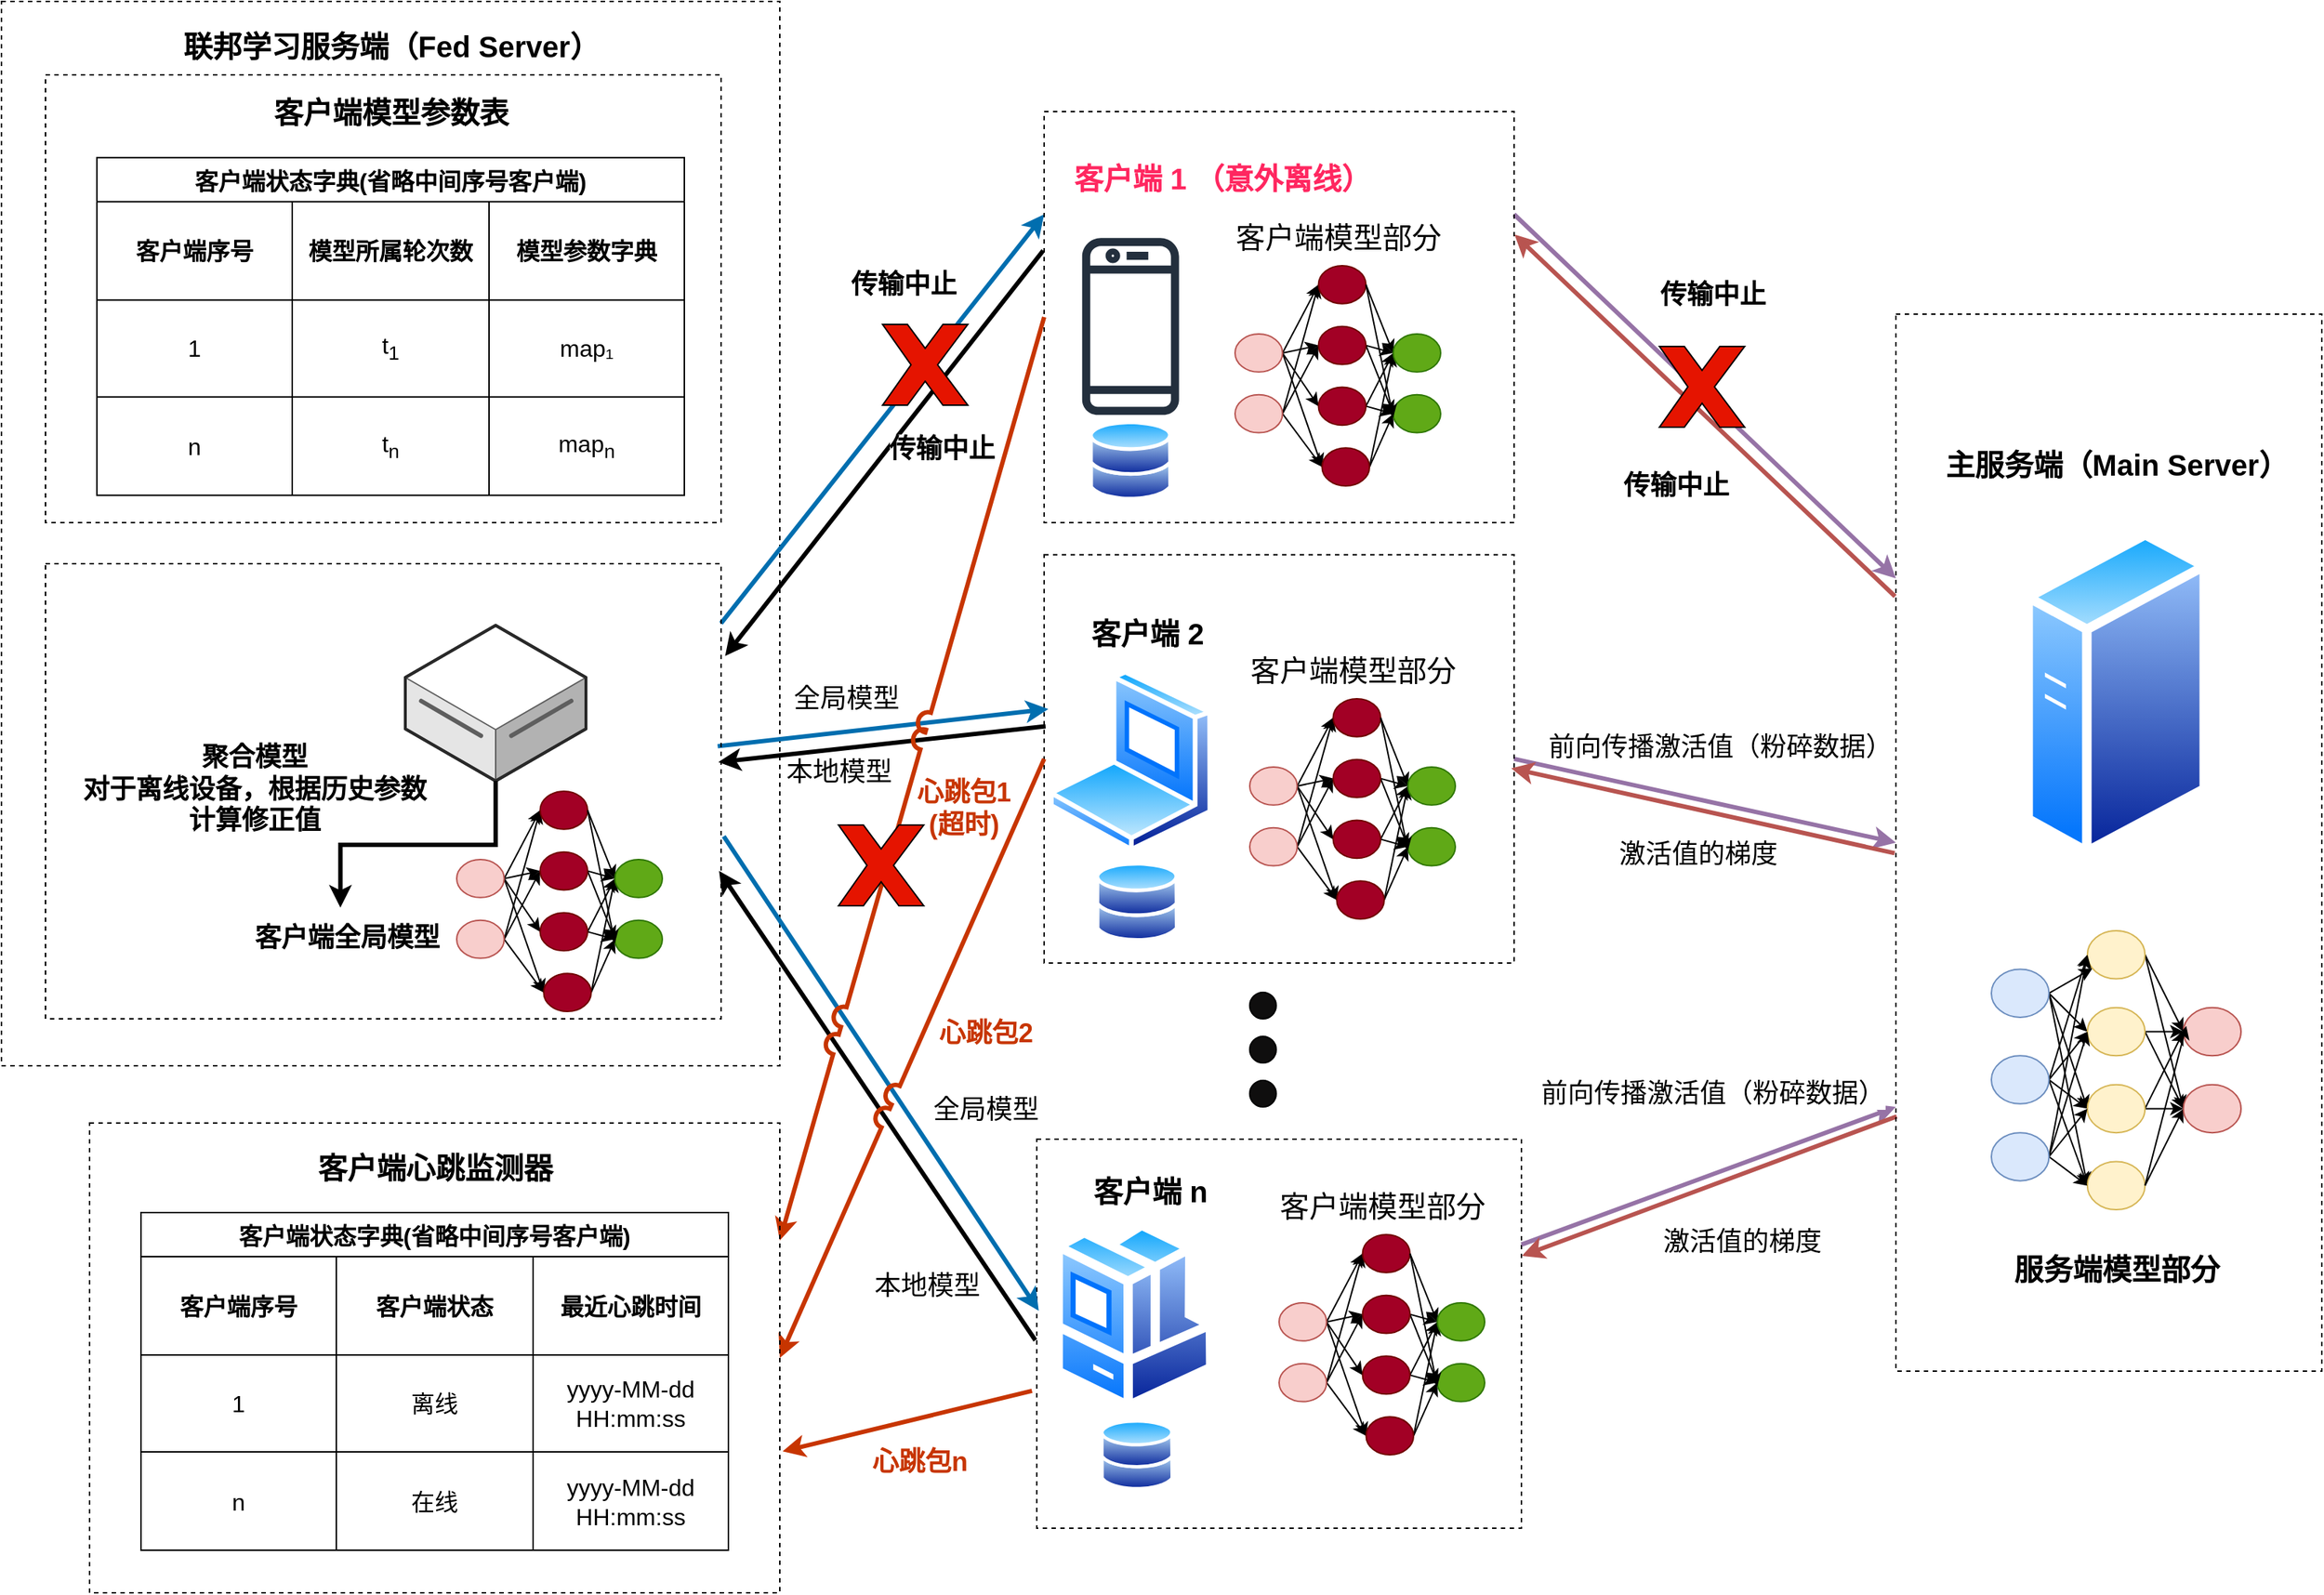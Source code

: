 <mxfile version="26.2.8">
  <diagram name="第 1 页" id="Q7bsDSj4xhXIVwD-Ch1r">
    <mxGraphModel dx="3423" dy="2553" grid="1" gridSize="10" guides="1" tooltips="1" connect="1" arrows="1" fold="1" page="1" pageScale="1" pageWidth="827" pageHeight="1169" math="0" shadow="0">
      <root>
        <mxCell id="0" />
        <mxCell id="1" parent="0" />
        <mxCell id="YG4ow8o5gnvYlA8YRpoR-77" value="" style="rounded=0;whiteSpace=wrap;html=1;fontFamily=Helvetica;fontSize=11;fontColor=default;labelBackgroundColor=default;fillColor=none;strokeColor=default;dashed=1;" vertex="1" parent="1">
          <mxGeometry x="-360" y="-85" width="530" height="725" as="geometry" />
        </mxCell>
        <mxCell id="S3rH2LV8QHZ5XTYs6tV--204" style="edgeStyle=none;shape=connector;rounded=0;orthogonalLoop=1;jettySize=auto;html=1;entryX=0.996;entryY=0.436;entryDx=0;entryDy=0;strokeColor=default;align=center;verticalAlign=middle;fontFamily=Helvetica;fontSize=11;fontColor=default;labelBackgroundColor=default;endArrow=classic;exitX=0.003;exitY=0.42;exitDx=0;exitDy=0;strokeWidth=3;exitPerimeter=0;entryPerimeter=0;" parent="1" source="S3rH2LV8QHZ5XTYs6tV--8" target="S3rH2LV8QHZ5XTYs6tV--144" edge="1">
          <mxGeometry relative="1" as="geometry" />
        </mxCell>
        <mxCell id="-kdukgbmFTFrDUBq5qtz-3" style="rounded=0;orthogonalLoop=1;jettySize=auto;html=1;exitX=1;exitY=0.5;exitDx=0;exitDy=0;entryX=0;entryY=0.5;entryDx=0;entryDy=0;strokeWidth=3;fillColor=#e1d5e7;strokeColor=#9673a6;" parent="1" source="S3rH2LV8QHZ5XTYs6tV--8" target="S3rH2LV8QHZ5XTYs6tV--145" edge="1">
          <mxGeometry relative="1" as="geometry" />
        </mxCell>
        <mxCell id="S3rH2LV8QHZ5XTYs6tV--8" value="" style="rounded=0;whiteSpace=wrap;html=1;fontFamily=Helvetica;fontSize=11;fontColor=default;labelBackgroundColor=default;fillColor=none;strokeColor=default;dashed=1;" parent="1" vertex="1">
          <mxGeometry x="350" y="291.91" width="320" height="278.09" as="geometry" />
        </mxCell>
        <mxCell id="S3rH2LV8QHZ5XTYs6tV--199" style="edgeStyle=none;rounded=0;orthogonalLoop=1;jettySize=auto;html=1;exitX=1;exitY=0.131;exitDx=0;exitDy=0;entryX=0;entryY=0.25;entryDx=0;entryDy=0;strokeColor=#006EAF;align=center;verticalAlign=middle;fontFamily=Helvetica;fontSize=11;fontColor=default;labelBackgroundColor=default;endArrow=classic;strokeWidth=3;fillColor=#1ba1e2;exitPerimeter=0;" parent="1" source="S3rH2LV8QHZ5XTYs6tV--144" target="S3rH2LV8QHZ5XTYs6tV--1" edge="1">
          <mxGeometry relative="1" as="geometry" />
        </mxCell>
        <mxCell id="S3rH2LV8QHZ5XTYs6tV--14" value="" style="ellipse;whiteSpace=wrap;html=1;aspect=fixed;fontFamily=Helvetica;fontSize=11;labelBackgroundColor=default;fillColor=light-dark(#0f0e0e, #ededed);container=0;" parent="1" vertex="1">
          <mxGeometry x="490" y="590" width="18" height="18" as="geometry" />
        </mxCell>
        <mxCell id="S3rH2LV8QHZ5XTYs6tV--13" value="" style="ellipse;whiteSpace=wrap;html=1;aspect=fixed;fontFamily=Helvetica;fontSize=11;labelBackgroundColor=default;fillColor=light-dark(#0f0e0e, #ededed);container=0;" parent="1" vertex="1">
          <mxGeometry x="490" y="620" width="18" height="18" as="geometry" />
        </mxCell>
        <mxCell id="S3rH2LV8QHZ5XTYs6tV--12" value="" style="ellipse;whiteSpace=wrap;html=1;aspect=fixed;fontFamily=Helvetica;fontSize=11;labelBackgroundColor=default;fillColor=light-dark(#0f0e0e, #ededed);container=0;" parent="1" vertex="1">
          <mxGeometry x="490" y="650" width="18" height="18" as="geometry" />
        </mxCell>
        <mxCell id="S3rH2LV8QHZ5XTYs6tV--9" value="&lt;font style=&quot;font-size: 20px;&quot;&gt;&lt;b&gt;客户端 2&lt;/b&gt;&lt;/font&gt;" style="text;html=1;align=center;verticalAlign=middle;resizable=0;points=[];autosize=1;strokeColor=none;fillColor=none;fontFamily=Helvetica;fontSize=11;fontColor=default;labelBackgroundColor=default;" parent="1" vertex="1">
          <mxGeometry x="370.004" y="325.297" width="100" height="40" as="geometry" />
        </mxCell>
        <mxCell id="S3rH2LV8QHZ5XTYs6tV--7" value="" style="image;aspect=fixed;perimeter=ellipsePerimeter;html=1;align=center;shadow=0;dashed=0;spacingTop=3;image=img/lib/active_directory/laptop_client.svg;" parent="1" vertex="1">
          <mxGeometry x="352.905" y="370.003" width="111.913" height="124.348" as="geometry" />
        </mxCell>
        <mxCell id="S3rH2LV8QHZ5XTYs6tV--10" value="" style="image;aspect=fixed;perimeter=ellipsePerimeter;html=1;align=center;shadow=0;dashed=0;spacingTop=3;image=img/lib/active_directory/databases.svg;" parent="1" vertex="1">
          <mxGeometry x="384.998" y="500.613" width="56.522" height="55.391" as="geometry" />
        </mxCell>
        <mxCell id="-kdukgbmFTFrDUBq5qtz-1" style="rounded=0;orthogonalLoop=1;jettySize=auto;html=1;exitX=1;exitY=0.25;exitDx=0;exitDy=0;entryX=0;entryY=0.25;entryDx=0;entryDy=0;strokeWidth=3;fillColor=#e1d5e7;strokeColor=#9673a6;" parent="1" source="S3rH2LV8QHZ5XTYs6tV--1" target="S3rH2LV8QHZ5XTYs6tV--145" edge="1">
          <mxGeometry relative="1" as="geometry" />
        </mxCell>
        <mxCell id="S3rH2LV8QHZ5XTYs6tV--1" value="" style="rounded=0;whiteSpace=wrap;html=1;fontFamily=Helvetica;fontSize=11;fontColor=default;labelBackgroundColor=default;fillColor=none;strokeColor=default;dashed=1;" parent="1" vertex="1">
          <mxGeometry x="350" y="-10" width="320" height="280" as="geometry" />
        </mxCell>
        <mxCell id="S3rH2LV8QHZ5XTYs6tV--2" value="" style="image;aspect=fixed;perimeter=ellipsePerimeter;html=1;align=center;shadow=0;dashed=0;spacingTop=3;image=img/lib/active_directory/databases.svg;" parent="1" vertex="1">
          <mxGeometry x="380.601" y="199.999" width="56.522" height="55.391" as="geometry" />
        </mxCell>
        <mxCell id="S3rH2LV8QHZ5XTYs6tV--3" value="" style="sketch=0;outlineConnect=0;fontColor=#232F3E;gradientColor=none;fillColor=#232F3D;strokeColor=none;dashed=0;verticalLabelPosition=bottom;verticalAlign=top;align=center;html=1;fontSize=12;fontStyle=0;aspect=fixed;pointerEvents=1;shape=mxgraph.aws4.mobile_client;" parent="1" vertex="1">
          <mxGeometry x="375.882" y="73.652" width="65.961" height="125.478" as="geometry" />
        </mxCell>
        <mxCell id="S3rH2LV8QHZ5XTYs6tV--4" value="&lt;font style=&quot;font-size: 20px; color: rgb(255, 39, 96);&quot;&gt;&lt;b&gt;客户端 1 &lt;font&gt;（意外离线）&lt;/font&gt;&lt;/b&gt;&lt;/font&gt;" style="text;html=1;align=center;verticalAlign=middle;resizable=0;points=[];autosize=1;strokeColor=none;fillColor=none;fontFamily=Helvetica;fontSize=11;fontColor=default;labelBackgroundColor=default;" parent="1" vertex="1">
          <mxGeometry x="355.884" y="14.997" width="230" height="40" as="geometry" />
        </mxCell>
        <mxCell id="S3rH2LV8QHZ5XTYs6tV--134" value="&lt;font style=&quot;font-size: 20px;&quot;&gt;客户端模型部分&lt;/font&gt;" style="text;html=1;align=center;verticalAlign=middle;resizable=0;points=[];autosize=1;strokeColor=none;fillColor=none;fontFamily=Helvetica;fontSize=11;fontColor=default;labelBackgroundColor=default;" parent="1" vertex="1">
          <mxGeometry x="470" y="55" width="160" height="40" as="geometry" />
        </mxCell>
        <mxCell id="S3rH2LV8QHZ5XTYs6tV--106" value="" style="group" parent="1" vertex="1" connectable="0">
          <mxGeometry x="480" y="95" width="140" height="150" as="geometry" />
        </mxCell>
        <mxCell id="S3rH2LV8QHZ5XTYs6tV--107" style="rounded=0;orthogonalLoop=1;jettySize=auto;html=1;exitX=1;exitY=0.5;exitDx=0;exitDy=0;entryX=0;entryY=0.5;entryDx=0;entryDy=0;" parent="S3rH2LV8QHZ5XTYs6tV--106" source="S3rH2LV8QHZ5XTYs6tV--111" target="S3rH2LV8QHZ5XTYs6tV--117" edge="1">
          <mxGeometry relative="1" as="geometry" />
        </mxCell>
        <mxCell id="S3rH2LV8QHZ5XTYs6tV--108" style="edgeStyle=none;shape=connector;rounded=0;orthogonalLoop=1;jettySize=auto;html=1;exitX=1;exitY=0.5;exitDx=0;exitDy=0;entryX=0;entryY=0.5;entryDx=0;entryDy=0;strokeColor=default;align=center;verticalAlign=middle;fontFamily=Helvetica;fontSize=11;fontColor=default;labelBackgroundColor=default;endArrow=classic;" parent="S3rH2LV8QHZ5XTYs6tV--106" source="S3rH2LV8QHZ5XTYs6tV--111" target="S3rH2LV8QHZ5XTYs6tV--120" edge="1">
          <mxGeometry relative="1" as="geometry" />
        </mxCell>
        <mxCell id="S3rH2LV8QHZ5XTYs6tV--109" style="edgeStyle=none;shape=connector;rounded=0;orthogonalLoop=1;jettySize=auto;html=1;exitX=1;exitY=0.5;exitDx=0;exitDy=0;entryX=0;entryY=0.5;entryDx=0;entryDy=0;strokeColor=default;align=center;verticalAlign=middle;fontFamily=Helvetica;fontSize=11;fontColor=default;labelBackgroundColor=default;endArrow=classic;" parent="S3rH2LV8QHZ5XTYs6tV--106" source="S3rH2LV8QHZ5XTYs6tV--111" target="S3rH2LV8QHZ5XTYs6tV--123" edge="1">
          <mxGeometry relative="1" as="geometry" />
        </mxCell>
        <mxCell id="S3rH2LV8QHZ5XTYs6tV--110" style="edgeStyle=none;shape=connector;rounded=0;orthogonalLoop=1;jettySize=auto;html=1;exitX=1;exitY=0.5;exitDx=0;exitDy=0;entryX=0;entryY=0.5;entryDx=0;entryDy=0;strokeColor=default;align=center;verticalAlign=middle;fontFamily=Helvetica;fontSize=11;fontColor=default;labelBackgroundColor=default;endArrow=classic;" parent="S3rH2LV8QHZ5XTYs6tV--106" source="S3rH2LV8QHZ5XTYs6tV--111" target="S3rH2LV8QHZ5XTYs6tV--126" edge="1">
          <mxGeometry relative="1" as="geometry" />
        </mxCell>
        <mxCell id="S3rH2LV8QHZ5XTYs6tV--111" value="" style="ellipse;whiteSpace=wrap;html=1;fillColor=#f8cecc;strokeColor=#b85450;" parent="S3rH2LV8QHZ5XTYs6tV--106" vertex="1">
          <mxGeometry y="46.552" width="32.308" height="25.862" as="geometry" />
        </mxCell>
        <mxCell id="S3rH2LV8QHZ5XTYs6tV--112" style="edgeStyle=none;shape=connector;rounded=0;orthogonalLoop=1;jettySize=auto;html=1;exitX=1;exitY=0.5;exitDx=0;exitDy=0;entryX=0;entryY=0.5;entryDx=0;entryDy=0;strokeColor=default;align=center;verticalAlign=middle;fontFamily=Helvetica;fontSize=11;fontColor=default;labelBackgroundColor=default;endArrow=classic;" parent="S3rH2LV8QHZ5XTYs6tV--106" source="S3rH2LV8QHZ5XTYs6tV--115" target="S3rH2LV8QHZ5XTYs6tV--117" edge="1">
          <mxGeometry relative="1" as="geometry" />
        </mxCell>
        <mxCell id="S3rH2LV8QHZ5XTYs6tV--113" style="edgeStyle=none;shape=connector;rounded=0;orthogonalLoop=1;jettySize=auto;html=1;exitX=1;exitY=0.5;exitDx=0;exitDy=0;entryX=0;entryY=0.5;entryDx=0;entryDy=0;strokeColor=default;align=center;verticalAlign=middle;fontFamily=Helvetica;fontSize=11;fontColor=default;labelBackgroundColor=default;endArrow=classic;" parent="S3rH2LV8QHZ5XTYs6tV--106" source="S3rH2LV8QHZ5XTYs6tV--115" target="S3rH2LV8QHZ5XTYs6tV--120" edge="1">
          <mxGeometry relative="1" as="geometry" />
        </mxCell>
        <mxCell id="S3rH2LV8QHZ5XTYs6tV--114" style="edgeStyle=none;shape=connector;rounded=0;orthogonalLoop=1;jettySize=auto;html=1;exitX=1;exitY=0.5;exitDx=0;exitDy=0;entryX=0;entryY=0.5;entryDx=0;entryDy=0;strokeColor=default;align=center;verticalAlign=middle;fontFamily=Helvetica;fontSize=11;fontColor=default;labelBackgroundColor=default;endArrow=classic;" parent="S3rH2LV8QHZ5XTYs6tV--106" source="S3rH2LV8QHZ5XTYs6tV--115" target="S3rH2LV8QHZ5XTYs6tV--126" edge="1">
          <mxGeometry relative="1" as="geometry" />
        </mxCell>
        <mxCell id="S3rH2LV8QHZ5XTYs6tV--115" value="" style="ellipse;whiteSpace=wrap;html=1;fillColor=#f8cecc;strokeColor=#b85450;" parent="S3rH2LV8QHZ5XTYs6tV--106" vertex="1">
          <mxGeometry y="87.931" width="32.308" height="25.862" as="geometry" />
        </mxCell>
        <mxCell id="S3rH2LV8QHZ5XTYs6tV--116" style="edgeStyle=none;shape=connector;rounded=0;orthogonalLoop=1;jettySize=auto;html=1;exitX=1;exitY=0.5;exitDx=0;exitDy=0;entryX=0;entryY=0.5;entryDx=0;entryDy=0;strokeColor=default;align=center;verticalAlign=middle;fontFamily=Helvetica;fontSize=11;fontColor=default;labelBackgroundColor=default;endArrow=classic;" parent="S3rH2LV8QHZ5XTYs6tV--106" source="S3rH2LV8QHZ5XTYs6tV--117" target="S3rH2LV8QHZ5XTYs6tV--127" edge="1">
          <mxGeometry relative="1" as="geometry" />
        </mxCell>
        <mxCell id="S3rH2LV8QHZ5XTYs6tV--117" value="" style="ellipse;whiteSpace=wrap;html=1;fillColor=#a20025;fontColor=#ffffff;strokeColor=#6F0000;" parent="S3rH2LV8QHZ5XTYs6tV--106" vertex="1">
          <mxGeometry x="56.808" width="32.308" height="25.862" as="geometry" />
        </mxCell>
        <mxCell id="S3rH2LV8QHZ5XTYs6tV--118" style="edgeStyle=none;shape=connector;rounded=0;orthogonalLoop=1;jettySize=auto;html=1;exitX=1;exitY=0.5;exitDx=0;exitDy=0;entryX=0;entryY=0.5;entryDx=0;entryDy=0;strokeColor=default;align=center;verticalAlign=middle;fontFamily=Helvetica;fontSize=11;fontColor=default;labelBackgroundColor=default;endArrow=classic;" parent="S3rH2LV8QHZ5XTYs6tV--106" source="S3rH2LV8QHZ5XTYs6tV--120" target="S3rH2LV8QHZ5XTYs6tV--127" edge="1">
          <mxGeometry relative="1" as="geometry" />
        </mxCell>
        <mxCell id="S3rH2LV8QHZ5XTYs6tV--119" style="edgeStyle=none;shape=connector;rounded=0;orthogonalLoop=1;jettySize=auto;html=1;exitX=1;exitY=0.5;exitDx=0;exitDy=0;entryX=0;entryY=0.5;entryDx=0;entryDy=0;strokeColor=default;align=center;verticalAlign=middle;fontFamily=Helvetica;fontSize=11;fontColor=default;labelBackgroundColor=default;endArrow=classic;" parent="S3rH2LV8QHZ5XTYs6tV--106" source="S3rH2LV8QHZ5XTYs6tV--120" target="S3rH2LV8QHZ5XTYs6tV--128" edge="1">
          <mxGeometry relative="1" as="geometry" />
        </mxCell>
        <mxCell id="S3rH2LV8QHZ5XTYs6tV--120" value="" style="ellipse;whiteSpace=wrap;html=1;fillColor=#a20025;fontColor=#ffffff;strokeColor=#6F0000;" parent="S3rH2LV8QHZ5XTYs6tV--106" vertex="1">
          <mxGeometry x="56.808" y="41.379" width="32.308" height="25.862" as="geometry" />
        </mxCell>
        <mxCell id="S3rH2LV8QHZ5XTYs6tV--121" style="edgeStyle=none;shape=connector;rounded=0;orthogonalLoop=1;jettySize=auto;html=1;exitX=1;exitY=0.5;exitDx=0;exitDy=0;entryX=0;entryY=0.5;entryDx=0;entryDy=0;strokeColor=default;align=center;verticalAlign=middle;fontFamily=Helvetica;fontSize=11;fontColor=default;labelBackgroundColor=default;endArrow=classic;" parent="S3rH2LV8QHZ5XTYs6tV--106" source="S3rH2LV8QHZ5XTYs6tV--123" target="S3rH2LV8QHZ5XTYs6tV--128" edge="1">
          <mxGeometry relative="1" as="geometry" />
        </mxCell>
        <mxCell id="S3rH2LV8QHZ5XTYs6tV--122" style="edgeStyle=none;shape=connector;rounded=0;orthogonalLoop=1;jettySize=auto;html=1;exitX=1;exitY=0.5;exitDx=0;exitDy=0;entryX=0;entryY=0.5;entryDx=0;entryDy=0;strokeColor=default;align=center;verticalAlign=middle;fontFamily=Helvetica;fontSize=11;fontColor=default;labelBackgroundColor=default;endArrow=classic;" parent="S3rH2LV8QHZ5XTYs6tV--106" source="S3rH2LV8QHZ5XTYs6tV--123" target="S3rH2LV8QHZ5XTYs6tV--127" edge="1">
          <mxGeometry relative="1" as="geometry" />
        </mxCell>
        <mxCell id="S3rH2LV8QHZ5XTYs6tV--123" value="" style="ellipse;whiteSpace=wrap;html=1;fillColor=#a20025;fontColor=#ffffff;strokeColor=#6F0000;" parent="S3rH2LV8QHZ5XTYs6tV--106" vertex="1">
          <mxGeometry x="56.808" y="82.759" width="32.308" height="25.862" as="geometry" />
        </mxCell>
        <mxCell id="S3rH2LV8QHZ5XTYs6tV--124" style="edgeStyle=none;shape=connector;rounded=0;orthogonalLoop=1;jettySize=auto;html=1;exitX=1;exitY=0.5;exitDx=0;exitDy=0;entryX=0;entryY=0.5;entryDx=0;entryDy=0;strokeColor=default;align=center;verticalAlign=middle;fontFamily=Helvetica;fontSize=11;fontColor=default;labelBackgroundColor=default;endArrow=classic;" parent="S3rH2LV8QHZ5XTYs6tV--106" source="S3rH2LV8QHZ5XTYs6tV--126" target="S3rH2LV8QHZ5XTYs6tV--128" edge="1">
          <mxGeometry relative="1" as="geometry" />
        </mxCell>
        <mxCell id="S3rH2LV8QHZ5XTYs6tV--125" style="edgeStyle=none;shape=connector;rounded=0;orthogonalLoop=1;jettySize=auto;html=1;exitX=1;exitY=0.5;exitDx=0;exitDy=0;entryX=0;entryY=0.5;entryDx=0;entryDy=0;strokeColor=default;align=center;verticalAlign=middle;fontFamily=Helvetica;fontSize=11;fontColor=default;labelBackgroundColor=default;endArrow=classic;" parent="S3rH2LV8QHZ5XTYs6tV--106" source="S3rH2LV8QHZ5XTYs6tV--126" target="S3rH2LV8QHZ5XTYs6tV--127" edge="1">
          <mxGeometry relative="1" as="geometry" />
        </mxCell>
        <mxCell id="S3rH2LV8QHZ5XTYs6tV--126" value="" style="ellipse;whiteSpace=wrap;html=1;fillColor=#a20025;fontColor=#ffffff;strokeColor=#6F0000;" parent="S3rH2LV8QHZ5XTYs6tV--106" vertex="1">
          <mxGeometry x="59.231" y="124.138" width="32.308" height="25.862" as="geometry" />
        </mxCell>
        <mxCell id="S3rH2LV8QHZ5XTYs6tV--127" value="" style="ellipse;whiteSpace=wrap;html=1;fillColor=#60a917;fontColor=#ffffff;strokeColor=#2D7600;" parent="S3rH2LV8QHZ5XTYs6tV--106" vertex="1">
          <mxGeometry x="107.692" y="46.552" width="32.308" height="25.862" as="geometry" />
        </mxCell>
        <mxCell id="S3rH2LV8QHZ5XTYs6tV--128" value="" style="ellipse;whiteSpace=wrap;html=1;fillColor=#60a917;fontColor=#ffffff;strokeColor=#2D7600;" parent="S3rH2LV8QHZ5XTYs6tV--106" vertex="1">
          <mxGeometry x="107.692" y="87.931" width="32.308" height="25.862" as="geometry" />
        </mxCell>
        <mxCell id="S3rH2LV8QHZ5XTYs6tV--129" style="edgeStyle=none;shape=connector;rounded=0;orthogonalLoop=1;jettySize=auto;html=1;exitX=1;exitY=0.5;exitDx=0;exitDy=0;entryX=0;entryY=0.6;entryDx=0;entryDy=0;entryPerimeter=0;strokeColor=default;align=center;verticalAlign=middle;fontFamily=Helvetica;fontSize=11;fontColor=default;labelBackgroundColor=default;endArrow=classic;" parent="S3rH2LV8QHZ5XTYs6tV--106" source="S3rH2LV8QHZ5XTYs6tV--117" target="S3rH2LV8QHZ5XTYs6tV--128" edge="1">
          <mxGeometry relative="1" as="geometry" />
        </mxCell>
        <mxCell id="S3rH2LV8QHZ5XTYs6tV--146" value="&lt;font style=&quot;font-size: 20px;&quot;&gt;客户端模型部分&lt;/font&gt;" style="text;html=1;align=center;verticalAlign=middle;resizable=0;points=[];autosize=1;strokeColor=none;fillColor=none;fontFamily=Helvetica;fontSize=11;fontColor=default;labelBackgroundColor=default;" parent="1" vertex="1">
          <mxGeometry x="480" y="350" width="160" height="40" as="geometry" />
        </mxCell>
        <mxCell id="S3rH2LV8QHZ5XTYs6tV--147" value="" style="group" parent="1" vertex="1" connectable="0">
          <mxGeometry x="490" y="390" width="140" height="150" as="geometry" />
        </mxCell>
        <mxCell id="S3rH2LV8QHZ5XTYs6tV--148" style="rounded=0;orthogonalLoop=1;jettySize=auto;html=1;exitX=1;exitY=0.5;exitDx=0;exitDy=0;entryX=0;entryY=0.5;entryDx=0;entryDy=0;" parent="S3rH2LV8QHZ5XTYs6tV--147" source="S3rH2LV8QHZ5XTYs6tV--152" target="S3rH2LV8QHZ5XTYs6tV--158" edge="1">
          <mxGeometry relative="1" as="geometry" />
        </mxCell>
        <mxCell id="S3rH2LV8QHZ5XTYs6tV--149" style="edgeStyle=none;shape=connector;rounded=0;orthogonalLoop=1;jettySize=auto;html=1;exitX=1;exitY=0.5;exitDx=0;exitDy=0;entryX=0;entryY=0.5;entryDx=0;entryDy=0;strokeColor=default;align=center;verticalAlign=middle;fontFamily=Helvetica;fontSize=11;fontColor=default;labelBackgroundColor=default;endArrow=classic;" parent="S3rH2LV8QHZ5XTYs6tV--147" source="S3rH2LV8QHZ5XTYs6tV--152" target="S3rH2LV8QHZ5XTYs6tV--161" edge="1">
          <mxGeometry relative="1" as="geometry" />
        </mxCell>
        <mxCell id="S3rH2LV8QHZ5XTYs6tV--150" style="edgeStyle=none;shape=connector;rounded=0;orthogonalLoop=1;jettySize=auto;html=1;exitX=1;exitY=0.5;exitDx=0;exitDy=0;entryX=0;entryY=0.5;entryDx=0;entryDy=0;strokeColor=default;align=center;verticalAlign=middle;fontFamily=Helvetica;fontSize=11;fontColor=default;labelBackgroundColor=default;endArrow=classic;" parent="S3rH2LV8QHZ5XTYs6tV--147" source="S3rH2LV8QHZ5XTYs6tV--152" target="S3rH2LV8QHZ5XTYs6tV--164" edge="1">
          <mxGeometry relative="1" as="geometry" />
        </mxCell>
        <mxCell id="S3rH2LV8QHZ5XTYs6tV--151" style="edgeStyle=none;shape=connector;rounded=0;orthogonalLoop=1;jettySize=auto;html=1;exitX=1;exitY=0.5;exitDx=0;exitDy=0;entryX=0;entryY=0.5;entryDx=0;entryDy=0;strokeColor=default;align=center;verticalAlign=middle;fontFamily=Helvetica;fontSize=11;fontColor=default;labelBackgroundColor=default;endArrow=classic;" parent="S3rH2LV8QHZ5XTYs6tV--147" source="S3rH2LV8QHZ5XTYs6tV--152" target="S3rH2LV8QHZ5XTYs6tV--167" edge="1">
          <mxGeometry relative="1" as="geometry" />
        </mxCell>
        <mxCell id="S3rH2LV8QHZ5XTYs6tV--152" value="" style="ellipse;whiteSpace=wrap;html=1;fillColor=#f8cecc;strokeColor=#b85450;" parent="S3rH2LV8QHZ5XTYs6tV--147" vertex="1">
          <mxGeometry y="46.552" width="32.308" height="25.862" as="geometry" />
        </mxCell>
        <mxCell id="S3rH2LV8QHZ5XTYs6tV--153" style="edgeStyle=none;shape=connector;rounded=0;orthogonalLoop=1;jettySize=auto;html=1;exitX=1;exitY=0.5;exitDx=0;exitDy=0;entryX=0;entryY=0.5;entryDx=0;entryDy=0;strokeColor=default;align=center;verticalAlign=middle;fontFamily=Helvetica;fontSize=11;fontColor=default;labelBackgroundColor=default;endArrow=classic;" parent="S3rH2LV8QHZ5XTYs6tV--147" source="S3rH2LV8QHZ5XTYs6tV--156" target="S3rH2LV8QHZ5XTYs6tV--158" edge="1">
          <mxGeometry relative="1" as="geometry" />
        </mxCell>
        <mxCell id="S3rH2LV8QHZ5XTYs6tV--154" style="edgeStyle=none;shape=connector;rounded=0;orthogonalLoop=1;jettySize=auto;html=1;exitX=1;exitY=0.5;exitDx=0;exitDy=0;entryX=0;entryY=0.5;entryDx=0;entryDy=0;strokeColor=default;align=center;verticalAlign=middle;fontFamily=Helvetica;fontSize=11;fontColor=default;labelBackgroundColor=default;endArrow=classic;" parent="S3rH2LV8QHZ5XTYs6tV--147" source="S3rH2LV8QHZ5XTYs6tV--156" target="S3rH2LV8QHZ5XTYs6tV--161" edge="1">
          <mxGeometry relative="1" as="geometry" />
        </mxCell>
        <mxCell id="S3rH2LV8QHZ5XTYs6tV--155" style="edgeStyle=none;shape=connector;rounded=0;orthogonalLoop=1;jettySize=auto;html=1;exitX=1;exitY=0.5;exitDx=0;exitDy=0;entryX=0;entryY=0.5;entryDx=0;entryDy=0;strokeColor=default;align=center;verticalAlign=middle;fontFamily=Helvetica;fontSize=11;fontColor=default;labelBackgroundColor=default;endArrow=classic;" parent="S3rH2LV8QHZ5XTYs6tV--147" source="S3rH2LV8QHZ5XTYs6tV--156" target="S3rH2LV8QHZ5XTYs6tV--167" edge="1">
          <mxGeometry relative="1" as="geometry" />
        </mxCell>
        <mxCell id="S3rH2LV8QHZ5XTYs6tV--156" value="" style="ellipse;whiteSpace=wrap;html=1;fillColor=#f8cecc;strokeColor=#b85450;" parent="S3rH2LV8QHZ5XTYs6tV--147" vertex="1">
          <mxGeometry y="87.931" width="32.308" height="25.862" as="geometry" />
        </mxCell>
        <mxCell id="S3rH2LV8QHZ5XTYs6tV--157" style="edgeStyle=none;shape=connector;rounded=0;orthogonalLoop=1;jettySize=auto;html=1;exitX=1;exitY=0.5;exitDx=0;exitDy=0;entryX=0;entryY=0.5;entryDx=0;entryDy=0;strokeColor=default;align=center;verticalAlign=middle;fontFamily=Helvetica;fontSize=11;fontColor=default;labelBackgroundColor=default;endArrow=classic;" parent="S3rH2LV8QHZ5XTYs6tV--147" source="S3rH2LV8QHZ5XTYs6tV--158" target="S3rH2LV8QHZ5XTYs6tV--168" edge="1">
          <mxGeometry relative="1" as="geometry" />
        </mxCell>
        <mxCell id="S3rH2LV8QHZ5XTYs6tV--158" value="" style="ellipse;whiteSpace=wrap;html=1;fillColor=#a20025;fontColor=#ffffff;strokeColor=#6F0000;" parent="S3rH2LV8QHZ5XTYs6tV--147" vertex="1">
          <mxGeometry x="56.808" width="32.308" height="25.862" as="geometry" />
        </mxCell>
        <mxCell id="S3rH2LV8QHZ5XTYs6tV--159" style="edgeStyle=none;shape=connector;rounded=0;orthogonalLoop=1;jettySize=auto;html=1;exitX=1;exitY=0.5;exitDx=0;exitDy=0;entryX=0;entryY=0.5;entryDx=0;entryDy=0;strokeColor=default;align=center;verticalAlign=middle;fontFamily=Helvetica;fontSize=11;fontColor=default;labelBackgroundColor=default;endArrow=classic;" parent="S3rH2LV8QHZ5XTYs6tV--147" source="S3rH2LV8QHZ5XTYs6tV--161" target="S3rH2LV8QHZ5XTYs6tV--168" edge="1">
          <mxGeometry relative="1" as="geometry" />
        </mxCell>
        <mxCell id="S3rH2LV8QHZ5XTYs6tV--160" style="edgeStyle=none;shape=connector;rounded=0;orthogonalLoop=1;jettySize=auto;html=1;exitX=1;exitY=0.5;exitDx=0;exitDy=0;entryX=0;entryY=0.5;entryDx=0;entryDy=0;strokeColor=default;align=center;verticalAlign=middle;fontFamily=Helvetica;fontSize=11;fontColor=default;labelBackgroundColor=default;endArrow=classic;" parent="S3rH2LV8QHZ5XTYs6tV--147" source="S3rH2LV8QHZ5XTYs6tV--161" target="S3rH2LV8QHZ5XTYs6tV--169" edge="1">
          <mxGeometry relative="1" as="geometry" />
        </mxCell>
        <mxCell id="S3rH2LV8QHZ5XTYs6tV--161" value="" style="ellipse;whiteSpace=wrap;html=1;fillColor=#a20025;fontColor=#ffffff;strokeColor=#6F0000;" parent="S3rH2LV8QHZ5XTYs6tV--147" vertex="1">
          <mxGeometry x="56.808" y="41.379" width="32.308" height="25.862" as="geometry" />
        </mxCell>
        <mxCell id="S3rH2LV8QHZ5XTYs6tV--162" style="edgeStyle=none;shape=connector;rounded=0;orthogonalLoop=1;jettySize=auto;html=1;exitX=1;exitY=0.5;exitDx=0;exitDy=0;entryX=0;entryY=0.5;entryDx=0;entryDy=0;strokeColor=default;align=center;verticalAlign=middle;fontFamily=Helvetica;fontSize=11;fontColor=default;labelBackgroundColor=default;endArrow=classic;" parent="S3rH2LV8QHZ5XTYs6tV--147" source="S3rH2LV8QHZ5XTYs6tV--164" target="S3rH2LV8QHZ5XTYs6tV--169" edge="1">
          <mxGeometry relative="1" as="geometry" />
        </mxCell>
        <mxCell id="S3rH2LV8QHZ5XTYs6tV--163" style="edgeStyle=none;shape=connector;rounded=0;orthogonalLoop=1;jettySize=auto;html=1;exitX=1;exitY=0.5;exitDx=0;exitDy=0;entryX=0;entryY=0.5;entryDx=0;entryDy=0;strokeColor=default;align=center;verticalAlign=middle;fontFamily=Helvetica;fontSize=11;fontColor=default;labelBackgroundColor=default;endArrow=classic;" parent="S3rH2LV8QHZ5XTYs6tV--147" source="S3rH2LV8QHZ5XTYs6tV--164" target="S3rH2LV8QHZ5XTYs6tV--168" edge="1">
          <mxGeometry relative="1" as="geometry" />
        </mxCell>
        <mxCell id="S3rH2LV8QHZ5XTYs6tV--164" value="" style="ellipse;whiteSpace=wrap;html=1;fillColor=#a20025;fontColor=#ffffff;strokeColor=#6F0000;" parent="S3rH2LV8QHZ5XTYs6tV--147" vertex="1">
          <mxGeometry x="56.808" y="82.759" width="32.308" height="25.862" as="geometry" />
        </mxCell>
        <mxCell id="S3rH2LV8QHZ5XTYs6tV--165" style="edgeStyle=none;shape=connector;rounded=0;orthogonalLoop=1;jettySize=auto;html=1;exitX=1;exitY=0.5;exitDx=0;exitDy=0;entryX=0;entryY=0.5;entryDx=0;entryDy=0;strokeColor=default;align=center;verticalAlign=middle;fontFamily=Helvetica;fontSize=11;fontColor=default;labelBackgroundColor=default;endArrow=classic;" parent="S3rH2LV8QHZ5XTYs6tV--147" source="S3rH2LV8QHZ5XTYs6tV--167" target="S3rH2LV8QHZ5XTYs6tV--169" edge="1">
          <mxGeometry relative="1" as="geometry" />
        </mxCell>
        <mxCell id="S3rH2LV8QHZ5XTYs6tV--166" style="edgeStyle=none;shape=connector;rounded=0;orthogonalLoop=1;jettySize=auto;html=1;exitX=1;exitY=0.5;exitDx=0;exitDy=0;entryX=0;entryY=0.5;entryDx=0;entryDy=0;strokeColor=default;align=center;verticalAlign=middle;fontFamily=Helvetica;fontSize=11;fontColor=default;labelBackgroundColor=default;endArrow=classic;" parent="S3rH2LV8QHZ5XTYs6tV--147" source="S3rH2LV8QHZ5XTYs6tV--167" target="S3rH2LV8QHZ5XTYs6tV--168" edge="1">
          <mxGeometry relative="1" as="geometry" />
        </mxCell>
        <mxCell id="S3rH2LV8QHZ5XTYs6tV--167" value="" style="ellipse;whiteSpace=wrap;html=1;fillColor=#a20025;fontColor=#ffffff;strokeColor=#6F0000;" parent="S3rH2LV8QHZ5XTYs6tV--147" vertex="1">
          <mxGeometry x="59.231" y="124.138" width="32.308" height="25.862" as="geometry" />
        </mxCell>
        <mxCell id="S3rH2LV8QHZ5XTYs6tV--168" value="" style="ellipse;whiteSpace=wrap;html=1;fillColor=#60a917;fontColor=#ffffff;strokeColor=#2D7600;" parent="S3rH2LV8QHZ5XTYs6tV--147" vertex="1">
          <mxGeometry x="107.692" y="46.552" width="32.308" height="25.862" as="geometry" />
        </mxCell>
        <mxCell id="S3rH2LV8QHZ5XTYs6tV--169" value="" style="ellipse;whiteSpace=wrap;html=1;fillColor=#60a917;fontColor=#ffffff;strokeColor=#2D7600;" parent="S3rH2LV8QHZ5XTYs6tV--147" vertex="1">
          <mxGeometry x="107.692" y="87.931" width="32.308" height="25.862" as="geometry" />
        </mxCell>
        <mxCell id="S3rH2LV8QHZ5XTYs6tV--170" style="edgeStyle=none;shape=connector;rounded=0;orthogonalLoop=1;jettySize=auto;html=1;exitX=1;exitY=0.5;exitDx=0;exitDy=0;entryX=0;entryY=0.6;entryDx=0;entryDy=0;entryPerimeter=0;strokeColor=default;align=center;verticalAlign=middle;fontFamily=Helvetica;fontSize=11;fontColor=default;labelBackgroundColor=default;endArrow=classic;" parent="S3rH2LV8QHZ5XTYs6tV--147" source="S3rH2LV8QHZ5XTYs6tV--158" target="S3rH2LV8QHZ5XTYs6tV--169" edge="1">
          <mxGeometry relative="1" as="geometry" />
        </mxCell>
        <mxCell id="S3rH2LV8QHZ5XTYs6tV--196" value="" style="group" parent="1" vertex="1" connectable="0">
          <mxGeometry x="345" y="690" width="330" height="265" as="geometry" />
        </mxCell>
        <mxCell id="S3rH2LV8QHZ5XTYs6tV--15" value="" style="rounded=0;whiteSpace=wrap;html=1;fontFamily=Helvetica;fontSize=11;fontColor=default;labelBackgroundColor=default;fillColor=none;strokeColor=default;dashed=1;" parent="S3rH2LV8QHZ5XTYs6tV--196" vertex="1">
          <mxGeometry width="330" height="265" as="geometry" />
        </mxCell>
        <mxCell id="S3rH2LV8QHZ5XTYs6tV--16" value="" style="image;aspect=fixed;perimeter=ellipsePerimeter;html=1;align=center;shadow=0;dashed=0;spacingTop=3;image=img/lib/active_directory/workstation_client.svg;" parent="S3rH2LV8QHZ5XTYs6tV--196" vertex="1">
          <mxGeometry x="11.25" y="55" width="110.5" height="130" as="geometry" />
        </mxCell>
        <mxCell id="S3rH2LV8QHZ5XTYs6tV--17" value="" style="image;aspect=fixed;perimeter=ellipsePerimeter;html=1;align=center;shadow=0;dashed=0;spacingTop=3;image=img/lib/active_directory/databases.svg;" parent="S3rH2LV8QHZ5XTYs6tV--196" vertex="1">
          <mxGeometry x="43.26" y="190.5" width="50" height="49" as="geometry" />
        </mxCell>
        <mxCell id="S3rH2LV8QHZ5XTYs6tV--18" value="&lt;font style=&quot;font-size: 20px;&quot;&gt;&lt;b&gt;客户端 n&lt;/b&gt;&lt;/font&gt;" style="text;html=1;align=center;verticalAlign=middle;resizable=0;points=[];autosize=1;strokeColor=none;fillColor=none;fontFamily=Helvetica;fontSize=11;fontColor=default;labelBackgroundColor=default;" parent="S3rH2LV8QHZ5XTYs6tV--196" vertex="1">
          <mxGeometry x="26.75" y="15" width="100" height="40" as="geometry" />
        </mxCell>
        <mxCell id="S3rH2LV8QHZ5XTYs6tV--171" value="&lt;font style=&quot;font-size: 20px;&quot;&gt;客户端模型部分&lt;/font&gt;" style="text;html=1;align=center;verticalAlign=middle;resizable=0;points=[];autosize=1;strokeColor=none;fillColor=none;fontFamily=Helvetica;fontSize=11;fontColor=default;labelBackgroundColor=default;" parent="S3rH2LV8QHZ5XTYs6tV--196" vertex="1">
          <mxGeometry x="155" y="25" width="160" height="40" as="geometry" />
        </mxCell>
        <mxCell id="S3rH2LV8QHZ5XTYs6tV--172" value="" style="group" parent="S3rH2LV8QHZ5XTYs6tV--196" vertex="1" connectable="0">
          <mxGeometry x="165" y="65" width="140" height="150" as="geometry" />
        </mxCell>
        <mxCell id="S3rH2LV8QHZ5XTYs6tV--173" style="rounded=0;orthogonalLoop=1;jettySize=auto;html=1;exitX=1;exitY=0.5;exitDx=0;exitDy=0;entryX=0;entryY=0.5;entryDx=0;entryDy=0;" parent="S3rH2LV8QHZ5XTYs6tV--172" source="S3rH2LV8QHZ5XTYs6tV--177" target="S3rH2LV8QHZ5XTYs6tV--183" edge="1">
          <mxGeometry relative="1" as="geometry" />
        </mxCell>
        <mxCell id="S3rH2LV8QHZ5XTYs6tV--174" style="edgeStyle=none;shape=connector;rounded=0;orthogonalLoop=1;jettySize=auto;html=1;exitX=1;exitY=0.5;exitDx=0;exitDy=0;entryX=0;entryY=0.5;entryDx=0;entryDy=0;strokeColor=default;align=center;verticalAlign=middle;fontFamily=Helvetica;fontSize=11;fontColor=default;labelBackgroundColor=default;endArrow=classic;" parent="S3rH2LV8QHZ5XTYs6tV--172" source="S3rH2LV8QHZ5XTYs6tV--177" target="S3rH2LV8QHZ5XTYs6tV--186" edge="1">
          <mxGeometry relative="1" as="geometry" />
        </mxCell>
        <mxCell id="S3rH2LV8QHZ5XTYs6tV--175" style="edgeStyle=none;shape=connector;rounded=0;orthogonalLoop=1;jettySize=auto;html=1;exitX=1;exitY=0.5;exitDx=0;exitDy=0;entryX=0;entryY=0.5;entryDx=0;entryDy=0;strokeColor=default;align=center;verticalAlign=middle;fontFamily=Helvetica;fontSize=11;fontColor=default;labelBackgroundColor=default;endArrow=classic;" parent="S3rH2LV8QHZ5XTYs6tV--172" source="S3rH2LV8QHZ5XTYs6tV--177" target="S3rH2LV8QHZ5XTYs6tV--189" edge="1">
          <mxGeometry relative="1" as="geometry" />
        </mxCell>
        <mxCell id="S3rH2LV8QHZ5XTYs6tV--176" style="edgeStyle=none;shape=connector;rounded=0;orthogonalLoop=1;jettySize=auto;html=1;exitX=1;exitY=0.5;exitDx=0;exitDy=0;entryX=0;entryY=0.5;entryDx=0;entryDy=0;strokeColor=default;align=center;verticalAlign=middle;fontFamily=Helvetica;fontSize=11;fontColor=default;labelBackgroundColor=default;endArrow=classic;" parent="S3rH2LV8QHZ5XTYs6tV--172" source="S3rH2LV8QHZ5XTYs6tV--177" target="S3rH2LV8QHZ5XTYs6tV--192" edge="1">
          <mxGeometry relative="1" as="geometry" />
        </mxCell>
        <mxCell id="S3rH2LV8QHZ5XTYs6tV--177" value="" style="ellipse;whiteSpace=wrap;html=1;fillColor=#f8cecc;strokeColor=#b85450;" parent="S3rH2LV8QHZ5XTYs6tV--172" vertex="1">
          <mxGeometry y="46.552" width="32.308" height="25.862" as="geometry" />
        </mxCell>
        <mxCell id="S3rH2LV8QHZ5XTYs6tV--178" style="edgeStyle=none;shape=connector;rounded=0;orthogonalLoop=1;jettySize=auto;html=1;exitX=1;exitY=0.5;exitDx=0;exitDy=0;entryX=0;entryY=0.5;entryDx=0;entryDy=0;strokeColor=default;align=center;verticalAlign=middle;fontFamily=Helvetica;fontSize=11;fontColor=default;labelBackgroundColor=default;endArrow=classic;" parent="S3rH2LV8QHZ5XTYs6tV--172" source="S3rH2LV8QHZ5XTYs6tV--181" target="S3rH2LV8QHZ5XTYs6tV--183" edge="1">
          <mxGeometry relative="1" as="geometry" />
        </mxCell>
        <mxCell id="S3rH2LV8QHZ5XTYs6tV--179" style="edgeStyle=none;shape=connector;rounded=0;orthogonalLoop=1;jettySize=auto;html=1;exitX=1;exitY=0.5;exitDx=0;exitDy=0;entryX=0;entryY=0.5;entryDx=0;entryDy=0;strokeColor=default;align=center;verticalAlign=middle;fontFamily=Helvetica;fontSize=11;fontColor=default;labelBackgroundColor=default;endArrow=classic;" parent="S3rH2LV8QHZ5XTYs6tV--172" source="S3rH2LV8QHZ5XTYs6tV--181" target="S3rH2LV8QHZ5XTYs6tV--186" edge="1">
          <mxGeometry relative="1" as="geometry" />
        </mxCell>
        <mxCell id="S3rH2LV8QHZ5XTYs6tV--180" style="edgeStyle=none;shape=connector;rounded=0;orthogonalLoop=1;jettySize=auto;html=1;exitX=1;exitY=0.5;exitDx=0;exitDy=0;entryX=0;entryY=0.5;entryDx=0;entryDy=0;strokeColor=default;align=center;verticalAlign=middle;fontFamily=Helvetica;fontSize=11;fontColor=default;labelBackgroundColor=default;endArrow=classic;" parent="S3rH2LV8QHZ5XTYs6tV--172" source="S3rH2LV8QHZ5XTYs6tV--181" target="S3rH2LV8QHZ5XTYs6tV--192" edge="1">
          <mxGeometry relative="1" as="geometry" />
        </mxCell>
        <mxCell id="S3rH2LV8QHZ5XTYs6tV--181" value="" style="ellipse;whiteSpace=wrap;html=1;fillColor=#f8cecc;strokeColor=#b85450;" parent="S3rH2LV8QHZ5XTYs6tV--172" vertex="1">
          <mxGeometry y="87.931" width="32.308" height="25.862" as="geometry" />
        </mxCell>
        <mxCell id="S3rH2LV8QHZ5XTYs6tV--182" style="edgeStyle=none;shape=connector;rounded=0;orthogonalLoop=1;jettySize=auto;html=1;exitX=1;exitY=0.5;exitDx=0;exitDy=0;entryX=0;entryY=0.5;entryDx=0;entryDy=0;strokeColor=default;align=center;verticalAlign=middle;fontFamily=Helvetica;fontSize=11;fontColor=default;labelBackgroundColor=default;endArrow=classic;" parent="S3rH2LV8QHZ5XTYs6tV--172" source="S3rH2LV8QHZ5XTYs6tV--183" target="S3rH2LV8QHZ5XTYs6tV--193" edge="1">
          <mxGeometry relative="1" as="geometry" />
        </mxCell>
        <mxCell id="S3rH2LV8QHZ5XTYs6tV--183" value="" style="ellipse;whiteSpace=wrap;html=1;fillColor=#a20025;fontColor=#ffffff;strokeColor=#6F0000;" parent="S3rH2LV8QHZ5XTYs6tV--172" vertex="1">
          <mxGeometry x="56.808" width="32.308" height="25.862" as="geometry" />
        </mxCell>
        <mxCell id="S3rH2LV8QHZ5XTYs6tV--184" style="edgeStyle=none;shape=connector;rounded=0;orthogonalLoop=1;jettySize=auto;html=1;exitX=1;exitY=0.5;exitDx=0;exitDy=0;entryX=0;entryY=0.5;entryDx=0;entryDy=0;strokeColor=default;align=center;verticalAlign=middle;fontFamily=Helvetica;fontSize=11;fontColor=default;labelBackgroundColor=default;endArrow=classic;" parent="S3rH2LV8QHZ5XTYs6tV--172" source="S3rH2LV8QHZ5XTYs6tV--186" target="S3rH2LV8QHZ5XTYs6tV--193" edge="1">
          <mxGeometry relative="1" as="geometry" />
        </mxCell>
        <mxCell id="S3rH2LV8QHZ5XTYs6tV--185" style="edgeStyle=none;shape=connector;rounded=0;orthogonalLoop=1;jettySize=auto;html=1;exitX=1;exitY=0.5;exitDx=0;exitDy=0;entryX=0;entryY=0.5;entryDx=0;entryDy=0;strokeColor=default;align=center;verticalAlign=middle;fontFamily=Helvetica;fontSize=11;fontColor=default;labelBackgroundColor=default;endArrow=classic;" parent="S3rH2LV8QHZ5XTYs6tV--172" source="S3rH2LV8QHZ5XTYs6tV--186" target="S3rH2LV8QHZ5XTYs6tV--194" edge="1">
          <mxGeometry relative="1" as="geometry" />
        </mxCell>
        <mxCell id="S3rH2LV8QHZ5XTYs6tV--186" value="" style="ellipse;whiteSpace=wrap;html=1;fillColor=#a20025;fontColor=#ffffff;strokeColor=#6F0000;" parent="S3rH2LV8QHZ5XTYs6tV--172" vertex="1">
          <mxGeometry x="56.808" y="41.379" width="32.308" height="25.862" as="geometry" />
        </mxCell>
        <mxCell id="S3rH2LV8QHZ5XTYs6tV--187" style="edgeStyle=none;shape=connector;rounded=0;orthogonalLoop=1;jettySize=auto;html=1;exitX=1;exitY=0.5;exitDx=0;exitDy=0;entryX=0;entryY=0.5;entryDx=0;entryDy=0;strokeColor=default;align=center;verticalAlign=middle;fontFamily=Helvetica;fontSize=11;fontColor=default;labelBackgroundColor=default;endArrow=classic;" parent="S3rH2LV8QHZ5XTYs6tV--172" source="S3rH2LV8QHZ5XTYs6tV--189" target="S3rH2LV8QHZ5XTYs6tV--194" edge="1">
          <mxGeometry relative="1" as="geometry" />
        </mxCell>
        <mxCell id="S3rH2LV8QHZ5XTYs6tV--188" style="edgeStyle=none;shape=connector;rounded=0;orthogonalLoop=1;jettySize=auto;html=1;exitX=1;exitY=0.5;exitDx=0;exitDy=0;entryX=0;entryY=0.5;entryDx=0;entryDy=0;strokeColor=default;align=center;verticalAlign=middle;fontFamily=Helvetica;fontSize=11;fontColor=default;labelBackgroundColor=default;endArrow=classic;" parent="S3rH2LV8QHZ5XTYs6tV--172" source="S3rH2LV8QHZ5XTYs6tV--189" target="S3rH2LV8QHZ5XTYs6tV--193" edge="1">
          <mxGeometry relative="1" as="geometry" />
        </mxCell>
        <mxCell id="S3rH2LV8QHZ5XTYs6tV--189" value="" style="ellipse;whiteSpace=wrap;html=1;fillColor=#a20025;fontColor=#ffffff;strokeColor=#6F0000;" parent="S3rH2LV8QHZ5XTYs6tV--172" vertex="1">
          <mxGeometry x="56.808" y="82.759" width="32.308" height="25.862" as="geometry" />
        </mxCell>
        <mxCell id="S3rH2LV8QHZ5XTYs6tV--190" style="edgeStyle=none;shape=connector;rounded=0;orthogonalLoop=1;jettySize=auto;html=1;exitX=1;exitY=0.5;exitDx=0;exitDy=0;entryX=0;entryY=0.5;entryDx=0;entryDy=0;strokeColor=default;align=center;verticalAlign=middle;fontFamily=Helvetica;fontSize=11;fontColor=default;labelBackgroundColor=default;endArrow=classic;" parent="S3rH2LV8QHZ5XTYs6tV--172" source="S3rH2LV8QHZ5XTYs6tV--192" target="S3rH2LV8QHZ5XTYs6tV--194" edge="1">
          <mxGeometry relative="1" as="geometry" />
        </mxCell>
        <mxCell id="S3rH2LV8QHZ5XTYs6tV--191" style="edgeStyle=none;shape=connector;rounded=0;orthogonalLoop=1;jettySize=auto;html=1;exitX=1;exitY=0.5;exitDx=0;exitDy=0;entryX=0;entryY=0.5;entryDx=0;entryDy=0;strokeColor=default;align=center;verticalAlign=middle;fontFamily=Helvetica;fontSize=11;fontColor=default;labelBackgroundColor=default;endArrow=classic;" parent="S3rH2LV8QHZ5XTYs6tV--172" source="S3rH2LV8QHZ5XTYs6tV--192" target="S3rH2LV8QHZ5XTYs6tV--193" edge="1">
          <mxGeometry relative="1" as="geometry" />
        </mxCell>
        <mxCell id="S3rH2LV8QHZ5XTYs6tV--192" value="" style="ellipse;whiteSpace=wrap;html=1;fillColor=#a20025;fontColor=#ffffff;strokeColor=#6F0000;" parent="S3rH2LV8QHZ5XTYs6tV--172" vertex="1">
          <mxGeometry x="59.231" y="124.138" width="32.308" height="25.862" as="geometry" />
        </mxCell>
        <mxCell id="S3rH2LV8QHZ5XTYs6tV--193" value="" style="ellipse;whiteSpace=wrap;html=1;fillColor=#60a917;fontColor=#ffffff;strokeColor=#2D7600;" parent="S3rH2LV8QHZ5XTYs6tV--172" vertex="1">
          <mxGeometry x="107.692" y="46.552" width="32.308" height="25.862" as="geometry" />
        </mxCell>
        <mxCell id="S3rH2LV8QHZ5XTYs6tV--194" value="" style="ellipse;whiteSpace=wrap;html=1;fillColor=#60a917;fontColor=#ffffff;strokeColor=#2D7600;" parent="S3rH2LV8QHZ5XTYs6tV--172" vertex="1">
          <mxGeometry x="107.692" y="87.931" width="32.308" height="25.862" as="geometry" />
        </mxCell>
        <mxCell id="S3rH2LV8QHZ5XTYs6tV--195" style="edgeStyle=none;shape=connector;rounded=0;orthogonalLoop=1;jettySize=auto;html=1;exitX=1;exitY=0.5;exitDx=0;exitDy=0;entryX=0;entryY=0.6;entryDx=0;entryDy=0;entryPerimeter=0;strokeColor=default;align=center;verticalAlign=middle;fontFamily=Helvetica;fontSize=11;fontColor=default;labelBackgroundColor=default;endArrow=classic;" parent="S3rH2LV8QHZ5XTYs6tV--172" source="S3rH2LV8QHZ5XTYs6tV--183" target="S3rH2LV8QHZ5XTYs6tV--194" edge="1">
          <mxGeometry relative="1" as="geometry" />
        </mxCell>
        <mxCell id="S3rH2LV8QHZ5XTYs6tV--202" style="edgeStyle=none;shape=connector;rounded=0;orthogonalLoop=1;jettySize=auto;html=1;entryX=1.006;entryY=0.203;entryDx=0;entryDy=0;entryPerimeter=0;strokeColor=default;align=center;verticalAlign=middle;fontFamily=Helvetica;fontSize=11;fontColor=default;labelBackgroundColor=default;endArrow=classic;exitX=-0.002;exitY=0.338;exitDx=0;exitDy=0;exitPerimeter=0;strokeWidth=3;" parent="1" source="S3rH2LV8QHZ5XTYs6tV--1" target="S3rH2LV8QHZ5XTYs6tV--144" edge="1">
          <mxGeometry relative="1" as="geometry" />
        </mxCell>
        <mxCell id="S3rH2LV8QHZ5XTYs6tV--203" style="edgeStyle=none;shape=connector;rounded=0;orthogonalLoop=1;jettySize=auto;html=1;entryX=0.009;entryY=0.378;entryDx=0;entryDy=0;entryPerimeter=0;strokeColor=#006EAF;align=center;verticalAlign=middle;fontFamily=Helvetica;fontSize=11;fontColor=default;labelBackgroundColor=default;endArrow=classic;strokeWidth=3;fillColor=#1ba1e2;exitX=0.995;exitY=0.401;exitDx=0;exitDy=0;exitPerimeter=0;" parent="1" source="S3rH2LV8QHZ5XTYs6tV--144" target="S3rH2LV8QHZ5XTYs6tV--8" edge="1">
          <mxGeometry relative="1" as="geometry">
            <mxPoint x="150" y="320" as="sourcePoint" />
          </mxGeometry>
        </mxCell>
        <mxCell id="S3rH2LV8QHZ5XTYs6tV--205" style="edgeStyle=none;shape=connector;rounded=0;orthogonalLoop=1;jettySize=auto;html=1;entryX=0.004;entryY=0.441;entryDx=0;entryDy=0;entryPerimeter=0;strokeColor=#006EAF;align=center;verticalAlign=middle;fontFamily=Helvetica;fontSize=11;fontColor=default;labelBackgroundColor=default;endArrow=classic;exitX=1.004;exitY=0.599;exitDx=0;exitDy=0;exitPerimeter=0;strokeWidth=3;fillColor=#1ba1e2;" parent="1" source="S3rH2LV8QHZ5XTYs6tV--144" target="S3rH2LV8QHZ5XTYs6tV--15" edge="1">
          <mxGeometry relative="1" as="geometry" />
        </mxCell>
        <mxCell id="S3rH2LV8QHZ5XTYs6tV--206" style="edgeStyle=none;shape=connector;rounded=0;orthogonalLoop=1;jettySize=auto;html=1;exitX=-0.003;exitY=0.517;exitDx=0;exitDy=0;entryX=0.997;entryY=0.675;entryDx=0;entryDy=0;entryPerimeter=0;strokeColor=default;align=center;verticalAlign=middle;fontFamily=Helvetica;fontSize=11;fontColor=default;labelBackgroundColor=default;endArrow=classic;strokeWidth=3;exitPerimeter=0;" parent="1" source="S3rH2LV8QHZ5XTYs6tV--15" target="S3rH2LV8QHZ5XTYs6tV--144" edge="1">
          <mxGeometry relative="1" as="geometry" />
        </mxCell>
        <mxCell id="-kdukgbmFTFrDUBq5qtz-2" style="rounded=0;orthogonalLoop=1;jettySize=auto;html=1;exitX=-0.002;exitY=0.267;exitDx=0;exitDy=0;entryX=1.001;entryY=0.299;entryDx=0;entryDy=0;entryPerimeter=0;strokeWidth=3;exitPerimeter=0;fillColor=#f8cecc;strokeColor=#b85450;" parent="1" source="S3rH2LV8QHZ5XTYs6tV--145" target="S3rH2LV8QHZ5XTYs6tV--1" edge="1">
          <mxGeometry relative="1" as="geometry" />
        </mxCell>
        <mxCell id="-kdukgbmFTFrDUBq5qtz-4" style="rounded=0;orthogonalLoop=1;jettySize=auto;html=1;entryX=0.994;entryY=0.523;entryDx=0;entryDy=0;entryPerimeter=0;strokeWidth=3;exitX=-0.003;exitY=0.51;exitDx=0;exitDy=0;exitPerimeter=0;fillColor=#f8cecc;strokeColor=#b85450;" parent="1" source="S3rH2LV8QHZ5XTYs6tV--145" target="S3rH2LV8QHZ5XTYs6tV--8" edge="1">
          <mxGeometry relative="1" as="geometry" />
        </mxCell>
        <mxCell id="-kdukgbmFTFrDUBq5qtz-5" style="rounded=0;orthogonalLoop=1;jettySize=auto;html=1;entryX=0;entryY=0.75;entryDx=0;entryDy=0;strokeWidth=3;fillColor=#e1d5e7;strokeColor=#9673a6;" parent="1" source="S3rH2LV8QHZ5XTYs6tV--15" target="S3rH2LV8QHZ5XTYs6tV--145" edge="1">
          <mxGeometry relative="1" as="geometry" />
        </mxCell>
        <mxCell id="-kdukgbmFTFrDUBq5qtz-6" style="rounded=0;orthogonalLoop=1;jettySize=auto;html=1;exitX=0.002;exitY=0.759;exitDx=0;exitDy=0;entryX=1.001;entryY=0.3;entryDx=0;entryDy=0;entryPerimeter=0;strokeWidth=3;fillColor=#f8cecc;strokeColor=#b85450;exitPerimeter=0;" parent="1" source="S3rH2LV8QHZ5XTYs6tV--145" target="S3rH2LV8QHZ5XTYs6tV--15" edge="1">
          <mxGeometry relative="1" as="geometry" />
        </mxCell>
        <mxCell id="-kdukgbmFTFrDUBq5qtz-8" value="&lt;font style=&quot;font-size: 18px;&quot;&gt;本地模型&lt;/font&gt;" style="text;html=1;align=center;verticalAlign=middle;resizable=0;points=[];autosize=1;strokeColor=none;fillColor=none;fontFamily=Helvetica;fontSize=11;fontColor=default;labelBackgroundColor=default;" parent="1" vertex="1">
          <mxGeometry x="160" y="420" width="100" height="40" as="geometry" />
        </mxCell>
        <mxCell id="-kdukgbmFTFrDUBq5qtz-9" value="&lt;font style=&quot;font-size: 18px;&quot;&gt;本地模型&lt;/font&gt;" style="text;html=1;align=center;verticalAlign=middle;resizable=0;points=[];autosize=1;strokeColor=none;fillColor=none;fontFamily=Helvetica;fontSize=11;fontColor=default;labelBackgroundColor=default;" parent="1" vertex="1">
          <mxGeometry x="220" y="770" width="100" height="40" as="geometry" />
        </mxCell>
        <mxCell id="-kdukgbmFTFrDUBq5qtz-40" value="&lt;font style=&quot;font-size: 18px;&quot;&gt;全局模型&lt;/font&gt;" style="text;html=1;align=center;verticalAlign=middle;resizable=0;points=[];autosize=1;strokeColor=none;fillColor=none;fontFamily=Helvetica;fontSize=11;fontColor=default;labelBackgroundColor=default;" parent="1" vertex="1">
          <mxGeometry x="165" y="370" width="100" height="40" as="geometry" />
        </mxCell>
        <mxCell id="-kdukgbmFTFrDUBq5qtz-41" value="&lt;font style=&quot;font-size: 18px;&quot;&gt;全局模型&lt;/font&gt;" style="text;html=1;align=center;verticalAlign=middle;resizable=0;points=[];autosize=1;strokeColor=none;fillColor=none;fontFamily=Helvetica;fontSize=11;fontColor=default;labelBackgroundColor=default;" parent="1" vertex="1">
          <mxGeometry x="260" y="650" width="100" height="40" as="geometry" />
        </mxCell>
        <mxCell id="-kdukgbmFTFrDUBq5qtz-43" value="&lt;font style=&quot;font-size: 18px;&quot;&gt;&lt;b&gt;传输中止&lt;/b&gt;&lt;/font&gt;" style="text;html=1;align=center;verticalAlign=middle;resizable=0;points=[];autosize=1;strokeColor=none;fillColor=none;fontFamily=Helvetica;fontSize=11;fontColor=default;labelBackgroundColor=default;" parent="1" vertex="1">
          <mxGeometry x="755" y="95" width="100" height="40" as="geometry" />
        </mxCell>
        <mxCell id="-kdukgbmFTFrDUBq5qtz-44" value="&lt;span style=&quot;font-size: 18px;&quot;&gt;&lt;b&gt;传输中止&lt;/b&gt;&lt;/span&gt;" style="text;html=1;align=center;verticalAlign=middle;resizable=0;points=[];autosize=1;strokeColor=none;fillColor=none;fontFamily=Helvetica;fontSize=11;fontColor=default;labelBackgroundColor=default;" parent="1" vertex="1">
          <mxGeometry x="730" y="225" width="100" height="40" as="geometry" />
        </mxCell>
        <mxCell id="-kdukgbmFTFrDUBq5qtz-45" value="&lt;font style=&quot;font-size: 18px;&quot;&gt;前向传播激活值（粉碎数据）&lt;/font&gt;" style="text;html=1;align=center;verticalAlign=middle;resizable=0;points=[];autosize=1;strokeColor=none;fillColor=none;fontFamily=Helvetica;fontSize=11;fontColor=default;labelBackgroundColor=default;" parent="1" vertex="1">
          <mxGeometry x="680" y="403" width="260" height="40" as="geometry" />
        </mxCell>
        <mxCell id="-kdukgbmFTFrDUBq5qtz-46" value="&lt;font style=&quot;font-size: 18px;&quot;&gt;激活值的梯度&lt;/font&gt;" style="text;html=1;align=center;verticalAlign=middle;resizable=0;points=[];autosize=1;strokeColor=none;fillColor=none;fontFamily=Helvetica;fontSize=11;fontColor=default;labelBackgroundColor=default;" parent="1" vertex="1">
          <mxGeometry x="730" y="476" width="130" height="40" as="geometry" />
        </mxCell>
        <mxCell id="-kdukgbmFTFrDUBq5qtz-47" value="&lt;font style=&quot;font-size: 18px;&quot;&gt;前向传播激活值（粉碎数据）&lt;/font&gt;" style="text;html=1;align=center;verticalAlign=middle;resizable=0;points=[];autosize=1;strokeColor=none;fillColor=none;fontFamily=Helvetica;fontSize=11;fontColor=default;labelBackgroundColor=default;" parent="1" vertex="1">
          <mxGeometry x="675" y="639" width="260" height="40" as="geometry" />
        </mxCell>
        <mxCell id="-kdukgbmFTFrDUBq5qtz-48" value="&lt;font style=&quot;font-size: 18px;&quot;&gt;激活值的梯度&lt;/font&gt;" style="text;html=1;align=center;verticalAlign=middle;resizable=0;points=[];autosize=1;strokeColor=none;fillColor=none;fontFamily=Helvetica;fontSize=11;fontColor=default;labelBackgroundColor=default;" parent="1" vertex="1">
          <mxGeometry x="760" y="740" width="130" height="40" as="geometry" />
        </mxCell>
        <mxCell id="S3rH2LV8QHZ5XTYs6tV--145" value="" style="rounded=0;whiteSpace=wrap;html=1;fontFamily=Helvetica;fontSize=11;fontColor=default;labelBackgroundColor=default;fillColor=none;strokeColor=default;dashed=1;" parent="1" vertex="1">
          <mxGeometry x="930" y="128" width="290" height="720" as="geometry" />
        </mxCell>
        <mxCell id="S3rH2LV8QHZ5XTYs6tV--19" value="" style="group" parent="1" vertex="1" connectable="0">
          <mxGeometry x="995" y="548" width="170" height="190" as="geometry" />
        </mxCell>
        <mxCell id="S3rH2LV8QHZ5XTYs6tV--20" style="rounded=0;orthogonalLoop=1;jettySize=auto;html=1;exitX=1;exitY=0.5;exitDx=0;exitDy=0;" parent="S3rH2LV8QHZ5XTYs6tV--19" source="S3rH2LV8QHZ5XTYs6tV--24" target="S3rH2LV8QHZ5XTYs6tV--32" edge="1">
          <mxGeometry relative="1" as="geometry" />
        </mxCell>
        <mxCell id="S3rH2LV8QHZ5XTYs6tV--21" style="rounded=0;orthogonalLoop=1;jettySize=auto;html=1;exitX=1;exitY=0.5;exitDx=0;exitDy=0;entryX=0;entryY=0.5;entryDx=0;entryDy=0;" parent="S3rH2LV8QHZ5XTYs6tV--19" source="S3rH2LV8QHZ5XTYs6tV--24" target="S3rH2LV8QHZ5XTYs6tV--35" edge="1">
          <mxGeometry relative="1" as="geometry" />
        </mxCell>
        <mxCell id="S3rH2LV8QHZ5XTYs6tV--22" style="rounded=0;orthogonalLoop=1;jettySize=auto;html=1;exitX=1;exitY=0.5;exitDx=0;exitDy=0;entryX=0;entryY=0.5;entryDx=0;entryDy=0;" parent="S3rH2LV8QHZ5XTYs6tV--19" source="S3rH2LV8QHZ5XTYs6tV--24" target="S3rH2LV8QHZ5XTYs6tV--38" edge="1">
          <mxGeometry relative="1" as="geometry" />
        </mxCell>
        <mxCell id="S3rH2LV8QHZ5XTYs6tV--23" style="rounded=0;orthogonalLoop=1;jettySize=auto;html=1;exitX=1;exitY=0.5;exitDx=0;exitDy=0;entryX=0;entryY=0.5;entryDx=0;entryDy=0;" parent="S3rH2LV8QHZ5XTYs6tV--19" source="S3rH2LV8QHZ5XTYs6tV--24" target="S3rH2LV8QHZ5XTYs6tV--40" edge="1">
          <mxGeometry relative="1" as="geometry" />
        </mxCell>
        <mxCell id="S3rH2LV8QHZ5XTYs6tV--24" value="" style="ellipse;whiteSpace=wrap;html=1;fillColor=#dae8fc;strokeColor=#6c8ebf;" parent="S3rH2LV8QHZ5XTYs6tV--19" vertex="1">
          <mxGeometry y="26.207" width="39.231" height="32.759" as="geometry" />
        </mxCell>
        <mxCell id="S3rH2LV8QHZ5XTYs6tV--25" style="edgeStyle=none;shape=connector;rounded=0;orthogonalLoop=1;jettySize=auto;html=1;exitX=1;exitY=0.5;exitDx=0;exitDy=0;entryX=0;entryY=0.5;entryDx=0;entryDy=0;strokeColor=default;align=center;verticalAlign=middle;fontFamily=Helvetica;fontSize=11;fontColor=default;labelBackgroundColor=default;endArrow=classic;" parent="S3rH2LV8QHZ5XTYs6tV--19" source="S3rH2LV8QHZ5XTYs6tV--29" target="S3rH2LV8QHZ5XTYs6tV--32" edge="1">
          <mxGeometry relative="1" as="geometry" />
        </mxCell>
        <mxCell id="S3rH2LV8QHZ5XTYs6tV--26" style="edgeStyle=none;shape=connector;rounded=0;orthogonalLoop=1;jettySize=auto;html=1;exitX=1;exitY=0.5;exitDx=0;exitDy=0;entryX=0;entryY=0.5;entryDx=0;entryDy=0;strokeColor=default;align=center;verticalAlign=middle;fontFamily=Helvetica;fontSize=11;fontColor=default;labelBackgroundColor=default;endArrow=classic;" parent="S3rH2LV8QHZ5XTYs6tV--19" source="S3rH2LV8QHZ5XTYs6tV--29" target="S3rH2LV8QHZ5XTYs6tV--35" edge="1">
          <mxGeometry relative="1" as="geometry" />
        </mxCell>
        <mxCell id="S3rH2LV8QHZ5XTYs6tV--27" style="edgeStyle=none;shape=connector;rounded=0;orthogonalLoop=1;jettySize=auto;html=1;exitX=1;exitY=0.5;exitDx=0;exitDy=0;entryX=0;entryY=0.5;entryDx=0;entryDy=0;strokeColor=default;align=center;verticalAlign=middle;fontFamily=Helvetica;fontSize=11;fontColor=default;labelBackgroundColor=default;endArrow=classic;" parent="S3rH2LV8QHZ5XTYs6tV--19" source="S3rH2LV8QHZ5XTYs6tV--29" target="S3rH2LV8QHZ5XTYs6tV--38" edge="1">
          <mxGeometry relative="1" as="geometry" />
        </mxCell>
        <mxCell id="S3rH2LV8QHZ5XTYs6tV--28" style="edgeStyle=none;shape=connector;rounded=0;orthogonalLoop=1;jettySize=auto;html=1;exitX=1;exitY=0.5;exitDx=0;exitDy=0;entryX=0;entryY=0.5;entryDx=0;entryDy=0;strokeColor=default;align=center;verticalAlign=middle;fontFamily=Helvetica;fontSize=11;fontColor=default;labelBackgroundColor=default;endArrow=classic;" parent="S3rH2LV8QHZ5XTYs6tV--19" source="S3rH2LV8QHZ5XTYs6tV--29" target="S3rH2LV8QHZ5XTYs6tV--40" edge="1">
          <mxGeometry relative="1" as="geometry" />
        </mxCell>
        <mxCell id="S3rH2LV8QHZ5XTYs6tV--29" value="" style="ellipse;whiteSpace=wrap;html=1;fillColor=#dae8fc;strokeColor=#6c8ebf;" parent="S3rH2LV8QHZ5XTYs6tV--19" vertex="1">
          <mxGeometry y="85.172" width="39.231" height="32.759" as="geometry" />
        </mxCell>
        <mxCell id="S3rH2LV8QHZ5XTYs6tV--30" style="edgeStyle=none;shape=connector;rounded=0;orthogonalLoop=1;jettySize=auto;html=1;exitX=1;exitY=0.5;exitDx=0;exitDy=0;entryX=0;entryY=0.5;entryDx=0;entryDy=0;strokeColor=default;align=center;verticalAlign=middle;fontFamily=Helvetica;fontSize=11;fontColor=default;labelBackgroundColor=default;endArrow=classic;" parent="S3rH2LV8QHZ5XTYs6tV--19" source="S3rH2LV8QHZ5XTYs6tV--32" target="S3rH2LV8QHZ5XTYs6tV--41" edge="1">
          <mxGeometry relative="1" as="geometry" />
        </mxCell>
        <mxCell id="S3rH2LV8QHZ5XTYs6tV--31" style="edgeStyle=none;shape=connector;rounded=0;orthogonalLoop=1;jettySize=auto;html=1;exitX=1;exitY=0.5;exitDx=0;exitDy=0;entryX=0;entryY=0.5;entryDx=0;entryDy=0;strokeColor=default;align=center;verticalAlign=middle;fontFamily=Helvetica;fontSize=11;fontColor=default;labelBackgroundColor=default;endArrow=classic;" parent="S3rH2LV8QHZ5XTYs6tV--19" source="S3rH2LV8QHZ5XTYs6tV--32" target="S3rH2LV8QHZ5XTYs6tV--42" edge="1">
          <mxGeometry relative="1" as="geometry" />
        </mxCell>
        <mxCell id="S3rH2LV8QHZ5XTYs6tV--32" value="" style="ellipse;whiteSpace=wrap;html=1;fillColor=#fff2cc;strokeColor=#d6b656;" parent="S3rH2LV8QHZ5XTYs6tV--19" vertex="1">
          <mxGeometry x="65.385" width="39.231" height="32.759" as="geometry" />
        </mxCell>
        <mxCell id="S3rH2LV8QHZ5XTYs6tV--33" style="edgeStyle=none;shape=connector;rounded=0;orthogonalLoop=1;jettySize=auto;html=1;entryX=0;entryY=0.5;entryDx=0;entryDy=0;strokeColor=default;align=center;verticalAlign=middle;fontFamily=Helvetica;fontSize=11;fontColor=default;labelBackgroundColor=default;endArrow=classic;" parent="S3rH2LV8QHZ5XTYs6tV--19" source="S3rH2LV8QHZ5XTYs6tV--35" target="S3rH2LV8QHZ5XTYs6tV--41" edge="1">
          <mxGeometry relative="1" as="geometry" />
        </mxCell>
        <mxCell id="S3rH2LV8QHZ5XTYs6tV--34" style="edgeStyle=none;shape=connector;rounded=0;orthogonalLoop=1;jettySize=auto;html=1;exitX=1;exitY=0.5;exitDx=0;exitDy=0;entryX=0;entryY=0.5;entryDx=0;entryDy=0;strokeColor=default;align=center;verticalAlign=middle;fontFamily=Helvetica;fontSize=11;fontColor=default;labelBackgroundColor=default;endArrow=classic;" parent="S3rH2LV8QHZ5XTYs6tV--19" source="S3rH2LV8QHZ5XTYs6tV--35" target="S3rH2LV8QHZ5XTYs6tV--42" edge="1">
          <mxGeometry relative="1" as="geometry" />
        </mxCell>
        <mxCell id="S3rH2LV8QHZ5XTYs6tV--35" value="" style="ellipse;whiteSpace=wrap;html=1;fillColor=#fff2cc;strokeColor=#d6b656;" parent="S3rH2LV8QHZ5XTYs6tV--19" vertex="1">
          <mxGeometry x="65.385" y="52.414" width="39.231" height="32.759" as="geometry" />
        </mxCell>
        <mxCell id="S3rH2LV8QHZ5XTYs6tV--36" style="edgeStyle=none;shape=connector;rounded=0;orthogonalLoop=1;jettySize=auto;html=1;exitX=1;exitY=0.5;exitDx=0;exitDy=0;entryX=0;entryY=0.5;entryDx=0;entryDy=0;strokeColor=default;align=center;verticalAlign=middle;fontFamily=Helvetica;fontSize=11;fontColor=default;labelBackgroundColor=default;endArrow=classic;" parent="S3rH2LV8QHZ5XTYs6tV--19" source="S3rH2LV8QHZ5XTYs6tV--38" target="S3rH2LV8QHZ5XTYs6tV--41" edge="1">
          <mxGeometry relative="1" as="geometry" />
        </mxCell>
        <mxCell id="S3rH2LV8QHZ5XTYs6tV--37" style="edgeStyle=none;shape=connector;rounded=0;orthogonalLoop=1;jettySize=auto;html=1;exitX=1;exitY=0.5;exitDx=0;exitDy=0;entryX=0;entryY=0.5;entryDx=0;entryDy=0;strokeColor=default;align=center;verticalAlign=middle;fontFamily=Helvetica;fontSize=11;fontColor=default;labelBackgroundColor=default;endArrow=classic;" parent="S3rH2LV8QHZ5XTYs6tV--19" source="S3rH2LV8QHZ5XTYs6tV--38" target="S3rH2LV8QHZ5XTYs6tV--42" edge="1">
          <mxGeometry relative="1" as="geometry" />
        </mxCell>
        <mxCell id="S3rH2LV8QHZ5XTYs6tV--38" value="" style="ellipse;whiteSpace=wrap;html=1;fillColor=#fff2cc;strokeColor=#d6b656;" parent="S3rH2LV8QHZ5XTYs6tV--19" vertex="1">
          <mxGeometry x="65.385" y="104.828" width="39.231" height="32.759" as="geometry" />
        </mxCell>
        <mxCell id="S3rH2LV8QHZ5XTYs6tV--39" style="edgeStyle=none;shape=connector;rounded=0;orthogonalLoop=1;jettySize=auto;html=1;exitX=1;exitY=0.5;exitDx=0;exitDy=0;entryX=0;entryY=0.5;entryDx=0;entryDy=0;strokeColor=default;align=center;verticalAlign=middle;fontFamily=Helvetica;fontSize=11;fontColor=default;labelBackgroundColor=default;endArrow=classic;" parent="S3rH2LV8QHZ5XTYs6tV--19" source="S3rH2LV8QHZ5XTYs6tV--40" target="S3rH2LV8QHZ5XTYs6tV--42" edge="1">
          <mxGeometry relative="1" as="geometry" />
        </mxCell>
        <mxCell id="S3rH2LV8QHZ5XTYs6tV--40" value="" style="ellipse;whiteSpace=wrap;html=1;fillColor=#fff2cc;strokeColor=#d6b656;" parent="S3rH2LV8QHZ5XTYs6tV--19" vertex="1">
          <mxGeometry x="65.385" y="157.241" width="39.231" height="32.759" as="geometry" />
        </mxCell>
        <mxCell id="S3rH2LV8QHZ5XTYs6tV--41" value="" style="ellipse;whiteSpace=wrap;html=1;fillColor=#f8cecc;strokeColor=#b85450;" parent="S3rH2LV8QHZ5XTYs6tV--19" vertex="1">
          <mxGeometry x="130.769" y="52.414" width="39.231" height="32.759" as="geometry" />
        </mxCell>
        <mxCell id="S3rH2LV8QHZ5XTYs6tV--42" value="" style="ellipse;whiteSpace=wrap;html=1;fillColor=#f8cecc;strokeColor=#b85450;" parent="S3rH2LV8QHZ5XTYs6tV--19" vertex="1">
          <mxGeometry x="130.769" y="104.828" width="39.231" height="32.759" as="geometry" />
        </mxCell>
        <mxCell id="S3rH2LV8QHZ5XTYs6tV--43" style="edgeStyle=none;shape=connector;rounded=0;orthogonalLoop=1;jettySize=auto;html=1;exitX=1;exitY=0.5;exitDx=0;exitDy=0;entryX=0;entryY=0.5;entryDx=0;entryDy=0;strokeColor=default;align=center;verticalAlign=middle;fontFamily=Helvetica;fontSize=11;fontColor=default;labelBackgroundColor=default;endArrow=classic;" parent="S3rH2LV8QHZ5XTYs6tV--19" source="S3rH2LV8QHZ5XTYs6tV--47" target="S3rH2LV8QHZ5XTYs6tV--32" edge="1">
          <mxGeometry relative="1" as="geometry" />
        </mxCell>
        <mxCell id="S3rH2LV8QHZ5XTYs6tV--44" style="edgeStyle=none;shape=connector;rounded=0;orthogonalLoop=1;jettySize=auto;html=1;exitX=1;exitY=0.5;exitDx=0;exitDy=0;entryX=0;entryY=0.5;entryDx=0;entryDy=0;strokeColor=default;align=center;verticalAlign=middle;fontFamily=Helvetica;fontSize=11;fontColor=default;labelBackgroundColor=default;endArrow=classic;" parent="S3rH2LV8QHZ5XTYs6tV--19" source="S3rH2LV8QHZ5XTYs6tV--47" target="S3rH2LV8QHZ5XTYs6tV--35" edge="1">
          <mxGeometry relative="1" as="geometry" />
        </mxCell>
        <mxCell id="S3rH2LV8QHZ5XTYs6tV--45" style="edgeStyle=none;shape=connector;rounded=0;orthogonalLoop=1;jettySize=auto;html=1;exitX=1;exitY=0.5;exitDx=0;exitDy=0;entryX=0;entryY=0.5;entryDx=0;entryDy=0;strokeColor=default;align=center;verticalAlign=middle;fontFamily=Helvetica;fontSize=11;fontColor=default;labelBackgroundColor=default;endArrow=classic;" parent="S3rH2LV8QHZ5XTYs6tV--19" source="S3rH2LV8QHZ5XTYs6tV--47" target="S3rH2LV8QHZ5XTYs6tV--38" edge="1">
          <mxGeometry relative="1" as="geometry" />
        </mxCell>
        <mxCell id="S3rH2LV8QHZ5XTYs6tV--46" style="edgeStyle=none;shape=connector;rounded=0;orthogonalLoop=1;jettySize=auto;html=1;exitX=1;exitY=0.5;exitDx=0;exitDy=0;entryX=0;entryY=0.5;entryDx=0;entryDy=0;strokeColor=default;align=center;verticalAlign=middle;fontFamily=Helvetica;fontSize=11;fontColor=default;labelBackgroundColor=default;endArrow=classic;" parent="S3rH2LV8QHZ5XTYs6tV--19" source="S3rH2LV8QHZ5XTYs6tV--47" target="S3rH2LV8QHZ5XTYs6tV--40" edge="1">
          <mxGeometry relative="1" as="geometry" />
        </mxCell>
        <mxCell id="S3rH2LV8QHZ5XTYs6tV--47" value="" style="ellipse;whiteSpace=wrap;html=1;fillColor=#dae8fc;strokeColor=#6c8ebf;" parent="S3rH2LV8QHZ5XTYs6tV--19" vertex="1">
          <mxGeometry y="137.586" width="39.231" height="32.759" as="geometry" />
        </mxCell>
        <mxCell id="S3rH2LV8QHZ5XTYs6tV--48" style="edgeStyle=none;shape=connector;rounded=0;orthogonalLoop=1;jettySize=auto;html=1;exitX=1;exitY=0.5;exitDx=0;exitDy=0;entryX=0.05;entryY=0.38;entryDx=0;entryDy=0;entryPerimeter=0;strokeColor=default;align=center;verticalAlign=middle;fontFamily=Helvetica;fontSize=11;fontColor=default;labelBackgroundColor=default;endArrow=classic;" parent="S3rH2LV8QHZ5XTYs6tV--19" source="S3rH2LV8QHZ5XTYs6tV--40" target="S3rH2LV8QHZ5XTYs6tV--41" edge="1">
          <mxGeometry relative="1" as="geometry" />
        </mxCell>
        <mxCell id="S3rH2LV8QHZ5XTYs6tV--130" value="" style="image;aspect=fixed;perimeter=ellipsePerimeter;html=1;align=center;shadow=0;dashed=0;spacingTop=3;image=img/lib/active_directory/generic_server.svg;" parent="1" vertex="1">
          <mxGeometry x="1016.8" y="273.29" width="126.4" height="225.71" as="geometry" />
        </mxCell>
        <mxCell id="S3rH2LV8QHZ5XTYs6tV--131" value="&lt;font style=&quot;font-size: 20px;&quot;&gt;&lt;b&gt;主服务端（Main Server）&lt;/b&gt;&lt;/font&gt;" style="text;html=1;align=center;verticalAlign=middle;resizable=0;points=[];autosize=1;strokeColor=none;fillColor=none;fontFamily=Helvetica;fontSize=11;fontColor=default;labelBackgroundColor=default;" parent="1" vertex="1">
          <mxGeometry x="950.0" y="210" width="260" height="40" as="geometry" />
        </mxCell>
        <mxCell id="S3rH2LV8QHZ5XTYs6tV--136" value="&lt;font style=&quot;font-size: 20px;&quot;&gt;&lt;b&gt;服务端模型部分&lt;/b&gt;&lt;/font&gt;" style="text;html=1;align=center;verticalAlign=middle;resizable=0;points=[];autosize=1;strokeColor=none;fillColor=none;fontFamily=Helvetica;fontSize=11;fontColor=default;labelBackgroundColor=default;" parent="1" vertex="1">
          <mxGeometry x="1000" y="758" width="160" height="40" as="geometry" />
        </mxCell>
        <mxCell id="YG4ow8o5gnvYlA8YRpoR-1" value="" style="group" vertex="1" connectable="0" parent="1">
          <mxGeometry x="-210" y="288" width="340" height="320" as="geometry" />
        </mxCell>
        <mxCell id="S3rH2LV8QHZ5XTYs6tV--144" value="" style="rounded=0;whiteSpace=wrap;html=1;fontFamily=Helvetica;fontSize=11;fontColor=default;labelBackgroundColor=default;fillColor=none;strokeColor=default;dashed=1;" parent="YG4ow8o5gnvYlA8YRpoR-1" vertex="1">
          <mxGeometry x="-120" y="10" width="460" height="310" as="geometry" />
        </mxCell>
        <mxCell id="S3rH2LV8QHZ5XTYs6tV--137" value="" style="verticalLabelPosition=bottom;html=1;verticalAlign=top;strokeWidth=1;align=center;outlineConnect=0;dashed=0;outlineConnect=0;shape=mxgraph.aws3d.dataServer;strokeColor=#5E5E5E;aspect=fixed;fontFamily=Helvetica;fontSize=11;fontColor=default;labelBackgroundColor=default;" parent="YG4ow8o5gnvYlA8YRpoR-1" vertex="1">
          <mxGeometry x="125" y="52" width="123" height="106" as="geometry" />
        </mxCell>
        <mxCell id="-kdukgbmFTFrDUBq5qtz-11" value="" style="group" parent="YG4ow8o5gnvYlA8YRpoR-1" vertex="1" connectable="0">
          <mxGeometry x="160" y="165" width="140" height="150" as="geometry" />
        </mxCell>
        <mxCell id="-kdukgbmFTFrDUBq5qtz-12" style="rounded=0;orthogonalLoop=1;jettySize=auto;html=1;exitX=1;exitY=0.5;exitDx=0;exitDy=0;entryX=0;entryY=0.5;entryDx=0;entryDy=0;" parent="-kdukgbmFTFrDUBq5qtz-11" source="-kdukgbmFTFrDUBq5qtz-16" target="-kdukgbmFTFrDUBq5qtz-22" edge="1">
          <mxGeometry relative="1" as="geometry" />
        </mxCell>
        <mxCell id="-kdukgbmFTFrDUBq5qtz-13" style="edgeStyle=none;shape=connector;rounded=0;orthogonalLoop=1;jettySize=auto;html=1;exitX=1;exitY=0.5;exitDx=0;exitDy=0;entryX=0;entryY=0.5;entryDx=0;entryDy=0;strokeColor=default;align=center;verticalAlign=middle;fontFamily=Helvetica;fontSize=11;fontColor=default;labelBackgroundColor=default;endArrow=classic;" parent="-kdukgbmFTFrDUBq5qtz-11" source="-kdukgbmFTFrDUBq5qtz-16" target="-kdukgbmFTFrDUBq5qtz-25" edge="1">
          <mxGeometry relative="1" as="geometry" />
        </mxCell>
        <mxCell id="-kdukgbmFTFrDUBq5qtz-14" style="edgeStyle=none;shape=connector;rounded=0;orthogonalLoop=1;jettySize=auto;html=1;exitX=1;exitY=0.5;exitDx=0;exitDy=0;entryX=0;entryY=0.5;entryDx=0;entryDy=0;strokeColor=default;align=center;verticalAlign=middle;fontFamily=Helvetica;fontSize=11;fontColor=default;labelBackgroundColor=default;endArrow=classic;" parent="-kdukgbmFTFrDUBq5qtz-11" source="-kdukgbmFTFrDUBq5qtz-16" target="-kdukgbmFTFrDUBq5qtz-28" edge="1">
          <mxGeometry relative="1" as="geometry" />
        </mxCell>
        <mxCell id="-kdukgbmFTFrDUBq5qtz-15" style="edgeStyle=none;shape=connector;rounded=0;orthogonalLoop=1;jettySize=auto;html=1;exitX=1;exitY=0.5;exitDx=0;exitDy=0;entryX=0;entryY=0.5;entryDx=0;entryDy=0;strokeColor=default;align=center;verticalAlign=middle;fontFamily=Helvetica;fontSize=11;fontColor=default;labelBackgroundColor=default;endArrow=classic;" parent="-kdukgbmFTFrDUBq5qtz-11" source="-kdukgbmFTFrDUBq5qtz-16" target="-kdukgbmFTFrDUBq5qtz-31" edge="1">
          <mxGeometry relative="1" as="geometry" />
        </mxCell>
        <mxCell id="-kdukgbmFTFrDUBq5qtz-16" value="" style="ellipse;whiteSpace=wrap;html=1;fillColor=#f8cecc;strokeColor=#b85450;" parent="-kdukgbmFTFrDUBq5qtz-11" vertex="1">
          <mxGeometry y="46.552" width="32.308" height="25.862" as="geometry" />
        </mxCell>
        <mxCell id="-kdukgbmFTFrDUBq5qtz-17" style="edgeStyle=none;shape=connector;rounded=0;orthogonalLoop=1;jettySize=auto;html=1;exitX=1;exitY=0.5;exitDx=0;exitDy=0;entryX=0;entryY=0.5;entryDx=0;entryDy=0;strokeColor=default;align=center;verticalAlign=middle;fontFamily=Helvetica;fontSize=11;fontColor=default;labelBackgroundColor=default;endArrow=classic;" parent="-kdukgbmFTFrDUBq5qtz-11" source="-kdukgbmFTFrDUBq5qtz-20" target="-kdukgbmFTFrDUBq5qtz-22" edge="1">
          <mxGeometry relative="1" as="geometry" />
        </mxCell>
        <mxCell id="-kdukgbmFTFrDUBq5qtz-18" style="edgeStyle=none;shape=connector;rounded=0;orthogonalLoop=1;jettySize=auto;html=1;exitX=1;exitY=0.5;exitDx=0;exitDy=0;entryX=0;entryY=0.5;entryDx=0;entryDy=0;strokeColor=default;align=center;verticalAlign=middle;fontFamily=Helvetica;fontSize=11;fontColor=default;labelBackgroundColor=default;endArrow=classic;" parent="-kdukgbmFTFrDUBq5qtz-11" source="-kdukgbmFTFrDUBq5qtz-20" target="-kdukgbmFTFrDUBq5qtz-25" edge="1">
          <mxGeometry relative="1" as="geometry" />
        </mxCell>
        <mxCell id="-kdukgbmFTFrDUBq5qtz-19" style="edgeStyle=none;shape=connector;rounded=0;orthogonalLoop=1;jettySize=auto;html=1;exitX=1;exitY=0.5;exitDx=0;exitDy=0;entryX=0;entryY=0.5;entryDx=0;entryDy=0;strokeColor=default;align=center;verticalAlign=middle;fontFamily=Helvetica;fontSize=11;fontColor=default;labelBackgroundColor=default;endArrow=classic;" parent="-kdukgbmFTFrDUBq5qtz-11" source="-kdukgbmFTFrDUBq5qtz-20" target="-kdukgbmFTFrDUBq5qtz-31" edge="1">
          <mxGeometry relative="1" as="geometry" />
        </mxCell>
        <mxCell id="-kdukgbmFTFrDUBq5qtz-20" value="" style="ellipse;whiteSpace=wrap;html=1;fillColor=#f8cecc;strokeColor=#b85450;" parent="-kdukgbmFTFrDUBq5qtz-11" vertex="1">
          <mxGeometry y="87.931" width="32.308" height="25.862" as="geometry" />
        </mxCell>
        <mxCell id="-kdukgbmFTFrDUBq5qtz-21" style="edgeStyle=none;shape=connector;rounded=0;orthogonalLoop=1;jettySize=auto;html=1;exitX=1;exitY=0.5;exitDx=0;exitDy=0;entryX=0;entryY=0.5;entryDx=0;entryDy=0;strokeColor=default;align=center;verticalAlign=middle;fontFamily=Helvetica;fontSize=11;fontColor=default;labelBackgroundColor=default;endArrow=classic;" parent="-kdukgbmFTFrDUBq5qtz-11" source="-kdukgbmFTFrDUBq5qtz-22" target="-kdukgbmFTFrDUBq5qtz-32" edge="1">
          <mxGeometry relative="1" as="geometry" />
        </mxCell>
        <mxCell id="-kdukgbmFTFrDUBq5qtz-22" value="" style="ellipse;whiteSpace=wrap;html=1;fillColor=#a20025;fontColor=#ffffff;strokeColor=#6F0000;" parent="-kdukgbmFTFrDUBq5qtz-11" vertex="1">
          <mxGeometry x="56.808" width="32.308" height="25.862" as="geometry" />
        </mxCell>
        <mxCell id="-kdukgbmFTFrDUBq5qtz-23" style="edgeStyle=none;shape=connector;rounded=0;orthogonalLoop=1;jettySize=auto;html=1;exitX=1;exitY=0.5;exitDx=0;exitDy=0;entryX=0;entryY=0.5;entryDx=0;entryDy=0;strokeColor=default;align=center;verticalAlign=middle;fontFamily=Helvetica;fontSize=11;fontColor=default;labelBackgroundColor=default;endArrow=classic;" parent="-kdukgbmFTFrDUBq5qtz-11" source="-kdukgbmFTFrDUBq5qtz-25" target="-kdukgbmFTFrDUBq5qtz-32" edge="1">
          <mxGeometry relative="1" as="geometry" />
        </mxCell>
        <mxCell id="-kdukgbmFTFrDUBq5qtz-24" style="edgeStyle=none;shape=connector;rounded=0;orthogonalLoop=1;jettySize=auto;html=1;exitX=1;exitY=0.5;exitDx=0;exitDy=0;entryX=0;entryY=0.5;entryDx=0;entryDy=0;strokeColor=default;align=center;verticalAlign=middle;fontFamily=Helvetica;fontSize=11;fontColor=default;labelBackgroundColor=default;endArrow=classic;" parent="-kdukgbmFTFrDUBq5qtz-11" source="-kdukgbmFTFrDUBq5qtz-25" target="-kdukgbmFTFrDUBq5qtz-33" edge="1">
          <mxGeometry relative="1" as="geometry" />
        </mxCell>
        <mxCell id="-kdukgbmFTFrDUBq5qtz-25" value="" style="ellipse;whiteSpace=wrap;html=1;fillColor=#a20025;fontColor=#ffffff;strokeColor=#6F0000;" parent="-kdukgbmFTFrDUBq5qtz-11" vertex="1">
          <mxGeometry x="56.808" y="41.379" width="32.308" height="25.862" as="geometry" />
        </mxCell>
        <mxCell id="-kdukgbmFTFrDUBq5qtz-26" style="edgeStyle=none;shape=connector;rounded=0;orthogonalLoop=1;jettySize=auto;html=1;exitX=1;exitY=0.5;exitDx=0;exitDy=0;entryX=0;entryY=0.5;entryDx=0;entryDy=0;strokeColor=default;align=center;verticalAlign=middle;fontFamily=Helvetica;fontSize=11;fontColor=default;labelBackgroundColor=default;endArrow=classic;" parent="-kdukgbmFTFrDUBq5qtz-11" source="-kdukgbmFTFrDUBq5qtz-28" target="-kdukgbmFTFrDUBq5qtz-33" edge="1">
          <mxGeometry relative="1" as="geometry" />
        </mxCell>
        <mxCell id="-kdukgbmFTFrDUBq5qtz-27" style="edgeStyle=none;shape=connector;rounded=0;orthogonalLoop=1;jettySize=auto;html=1;exitX=1;exitY=0.5;exitDx=0;exitDy=0;entryX=0;entryY=0.5;entryDx=0;entryDy=0;strokeColor=default;align=center;verticalAlign=middle;fontFamily=Helvetica;fontSize=11;fontColor=default;labelBackgroundColor=default;endArrow=classic;" parent="-kdukgbmFTFrDUBq5qtz-11" source="-kdukgbmFTFrDUBq5qtz-28" target="-kdukgbmFTFrDUBq5qtz-32" edge="1">
          <mxGeometry relative="1" as="geometry" />
        </mxCell>
        <mxCell id="-kdukgbmFTFrDUBq5qtz-28" value="" style="ellipse;whiteSpace=wrap;html=1;fillColor=#a20025;fontColor=#ffffff;strokeColor=#6F0000;" parent="-kdukgbmFTFrDUBq5qtz-11" vertex="1">
          <mxGeometry x="56.808" y="82.759" width="32.308" height="25.862" as="geometry" />
        </mxCell>
        <mxCell id="-kdukgbmFTFrDUBq5qtz-29" style="edgeStyle=none;shape=connector;rounded=0;orthogonalLoop=1;jettySize=auto;html=1;exitX=1;exitY=0.5;exitDx=0;exitDy=0;entryX=0;entryY=0.5;entryDx=0;entryDy=0;strokeColor=default;align=center;verticalAlign=middle;fontFamily=Helvetica;fontSize=11;fontColor=default;labelBackgroundColor=default;endArrow=classic;" parent="-kdukgbmFTFrDUBq5qtz-11" source="-kdukgbmFTFrDUBq5qtz-31" target="-kdukgbmFTFrDUBq5qtz-33" edge="1">
          <mxGeometry relative="1" as="geometry" />
        </mxCell>
        <mxCell id="-kdukgbmFTFrDUBq5qtz-30" style="edgeStyle=none;shape=connector;rounded=0;orthogonalLoop=1;jettySize=auto;html=1;exitX=1;exitY=0.5;exitDx=0;exitDy=0;entryX=0;entryY=0.5;entryDx=0;entryDy=0;strokeColor=default;align=center;verticalAlign=middle;fontFamily=Helvetica;fontSize=11;fontColor=default;labelBackgroundColor=default;endArrow=classic;" parent="-kdukgbmFTFrDUBq5qtz-11" source="-kdukgbmFTFrDUBq5qtz-31" target="-kdukgbmFTFrDUBq5qtz-32" edge="1">
          <mxGeometry relative="1" as="geometry" />
        </mxCell>
        <mxCell id="-kdukgbmFTFrDUBq5qtz-31" value="" style="ellipse;whiteSpace=wrap;html=1;fillColor=#a20025;fontColor=#ffffff;strokeColor=#6F0000;" parent="-kdukgbmFTFrDUBq5qtz-11" vertex="1">
          <mxGeometry x="59.231" y="124.138" width="32.308" height="25.862" as="geometry" />
        </mxCell>
        <mxCell id="-kdukgbmFTFrDUBq5qtz-32" value="" style="ellipse;whiteSpace=wrap;html=1;fillColor=#60a917;fontColor=#ffffff;strokeColor=#2D7600;" parent="-kdukgbmFTFrDUBq5qtz-11" vertex="1">
          <mxGeometry x="107.692" y="46.552" width="32.308" height="25.862" as="geometry" />
        </mxCell>
        <mxCell id="-kdukgbmFTFrDUBq5qtz-33" value="" style="ellipse;whiteSpace=wrap;html=1;fillColor=#60a917;fontColor=#ffffff;strokeColor=#2D7600;" parent="-kdukgbmFTFrDUBq5qtz-11" vertex="1">
          <mxGeometry x="107.692" y="87.931" width="32.308" height="25.862" as="geometry" />
        </mxCell>
        <mxCell id="-kdukgbmFTFrDUBq5qtz-34" style="edgeStyle=none;shape=connector;rounded=0;orthogonalLoop=1;jettySize=auto;html=1;exitX=1;exitY=0.5;exitDx=0;exitDy=0;entryX=0;entryY=0.6;entryDx=0;entryDy=0;entryPerimeter=0;strokeColor=default;align=center;verticalAlign=middle;fontFamily=Helvetica;fontSize=11;fontColor=default;labelBackgroundColor=default;endArrow=classic;" parent="-kdukgbmFTFrDUBq5qtz-11" source="-kdukgbmFTFrDUBq5qtz-22" target="-kdukgbmFTFrDUBq5qtz-33" edge="1">
          <mxGeometry relative="1" as="geometry" />
        </mxCell>
        <mxCell id="-kdukgbmFTFrDUBq5qtz-35" value="&lt;font style=&quot;font-size: 18px;&quot;&gt;&lt;b&gt;客户端全局模型&lt;/b&gt;&lt;/font&gt;" style="text;html=1;align=center;verticalAlign=middle;resizable=0;points=[];autosize=1;strokeColor=none;fillColor=none;fontFamily=Helvetica;fontSize=11;fontColor=default;labelBackgroundColor=default;" parent="YG4ow8o5gnvYlA8YRpoR-1" vertex="1">
          <mxGeometry x="10" y="245" width="150" height="40" as="geometry" />
        </mxCell>
        <mxCell id="-kdukgbmFTFrDUBq5qtz-36" style="edgeStyle=orthogonalEdgeStyle;rounded=0;orthogonalLoop=1;jettySize=auto;html=1;entryX=0.472;entryY=-0.018;entryDx=0;entryDy=0;entryPerimeter=0;strokeWidth=3;" parent="YG4ow8o5gnvYlA8YRpoR-1" source="S3rH2LV8QHZ5XTYs6tV--137" target="-kdukgbmFTFrDUBq5qtz-35" edge="1">
          <mxGeometry relative="1" as="geometry" />
        </mxCell>
        <mxCell id="-kdukgbmFTFrDUBq5qtz-38" value="&lt;b&gt;&lt;font style=&quot;font-size: 18px;&quot;&gt;聚合模型&lt;/font&gt;&lt;/b&gt;&lt;div&gt;&lt;b&gt;&lt;font style=&quot;font-size: 18px;&quot;&gt;对于离线设备，根据历史参数计算修正值&lt;/font&gt;&lt;/b&gt;&lt;/div&gt;" style="text;html=1;align=center;verticalAlign=middle;whiteSpace=wrap;rounded=0;" parent="YG4ow8o5gnvYlA8YRpoR-1" vertex="1">
          <mxGeometry x="-100" y="140" width="245" height="48" as="geometry" />
        </mxCell>
        <mxCell id="YG4ow8o5gnvYlA8YRpoR-66" value="" style="verticalLabelPosition=bottom;verticalAlign=top;html=1;shape=mxgraph.basic.x;fillColor=#e51400;strokeColor=default;fontColor=#ffffff;gradientColor=none;" vertex="1" parent="1">
          <mxGeometry x="769" y="150" width="58" height="55" as="geometry" />
        </mxCell>
        <mxCell id="YG4ow8o5gnvYlA8YRpoR-68" value="" style="verticalLabelPosition=bottom;verticalAlign=top;html=1;shape=mxgraph.basic.x;fillColor=#e51400;strokeColor=default;fontColor=#ffffff;gradientColor=none;" vertex="1" parent="1">
          <mxGeometry x="240" y="135" width="58" height="55" as="geometry" />
        </mxCell>
        <mxCell id="YG4ow8o5gnvYlA8YRpoR-70" value="&lt;font style=&quot;font-size: 18px;&quot;&gt;&lt;b&gt;传输中止&lt;/b&gt;&lt;/font&gt;" style="text;html=1;align=center;verticalAlign=middle;resizable=0;points=[];autosize=1;strokeColor=none;fillColor=none;fontFamily=Helvetica;fontSize=11;fontColor=default;labelBackgroundColor=default;" vertex="1" parent="1">
          <mxGeometry x="204" y="88" width="100" height="40" as="geometry" />
        </mxCell>
        <mxCell id="YG4ow8o5gnvYlA8YRpoR-71" value="&lt;span style=&quot;font-size: 18px;&quot;&gt;&lt;b&gt;传输中止&lt;/b&gt;&lt;/span&gt;" style="text;html=1;align=center;verticalAlign=middle;resizable=0;points=[];autosize=1;strokeColor=none;fillColor=none;fontFamily=Helvetica;fontSize=11;fontColor=default;labelBackgroundColor=default;" vertex="1" parent="1">
          <mxGeometry x="230" y="200" width="100" height="40" as="geometry" />
        </mxCell>
        <mxCell id="YG4ow8o5gnvYlA8YRpoR-73" style="rounded=0;orthogonalLoop=1;jettySize=auto;html=1;endArrow=none;endFill=1;jumpStyle=arc;jumpSize=10;fillColor=#fa6800;strokeColor=#C73500;strokeWidth=3;startFill=1;startArrow=classic;entryX=0;entryY=0.5;entryDx=0;entryDy=0;exitX=1;exitY=0.25;exitDx=0;exitDy=0;" edge="1" parent="1" source="YG4ow8o5gnvYlA8YRpoR-3" target="S3rH2LV8QHZ5XTYs6tV--1">
          <mxGeometry relative="1" as="geometry">
            <mxPoint x="250" y="778" as="sourcePoint" />
            <mxPoint x="220" y="690" as="targetPoint" />
          </mxGeometry>
        </mxCell>
        <mxCell id="YG4ow8o5gnvYlA8YRpoR-74" value="&lt;b&gt;&lt;font style=&quot;font-size: 18px; color: rgb(199, 53, 0);&quot;&gt;心跳包1&lt;/font&gt;&lt;/b&gt;&lt;div&gt;&lt;font color=&quot;#c73500&quot;&gt;&lt;span style=&quot;font-size: 18px;&quot;&gt;&lt;b&gt;(&lt;/b&gt;&lt;/span&gt;&lt;/font&gt;&lt;span style=&quot;background-color: transparent; font-size: 18px;&quot;&gt;&lt;font color=&quot;#c73500&quot;&gt;&lt;b&gt;超时&lt;/b&gt;&lt;/font&gt;&lt;/span&gt;&lt;b style=&quot;font-size: 18px; color: rgb(199, 53, 0); background-color: transparent;&quot;&gt;)&lt;/b&gt;&lt;/div&gt;" style="text;html=1;align=center;verticalAlign=middle;resizable=0;points=[];autosize=1;strokeColor=none;fillColor=none;" vertex="1" parent="1">
          <mxGeometry x="250" y="435" width="90" height="60" as="geometry" />
        </mxCell>
        <mxCell id="YG4ow8o5gnvYlA8YRpoR-78" value="&lt;font style=&quot;font-size: 20px;&quot;&gt;&lt;b&gt;客户端模型参数表&lt;/b&gt;&lt;/font&gt;" style="text;html=1;align=center;verticalAlign=middle;resizable=0;points=[];autosize=1;strokeColor=none;fillColor=none;fontFamily=Helvetica;fontSize=11;fontColor=default;labelBackgroundColor=default;" vertex="1" parent="1">
          <mxGeometry x="-185.0" y="-30" width="180" height="40" as="geometry" />
        </mxCell>
        <mxCell id="YG4ow8o5gnvYlA8YRpoR-79" value="客户端状态字典(省略中间序号客户端)" style="shape=table;startSize=30;container=1;collapsible=0;childLayout=tableLayout;strokeColor=default;fontSize=16;fontStyle=1" vertex="1" parent="1">
          <mxGeometry x="-295" y="21.39" width="400" height="230" as="geometry" />
        </mxCell>
        <mxCell id="YG4ow8o5gnvYlA8YRpoR-80" value="" style="shape=tableRow;horizontal=0;startSize=0;swimlaneHead=0;swimlaneBody=0;strokeColor=inherit;top=0;left=0;bottom=0;right=0;collapsible=0;dropTarget=0;fillColor=none;points=[[0,0.5],[1,0.5]];portConstraint=eastwest;fontSize=16;" vertex="1" parent="YG4ow8o5gnvYlA8YRpoR-79">
          <mxGeometry y="30" width="400" height="67" as="geometry" />
        </mxCell>
        <mxCell id="YG4ow8o5gnvYlA8YRpoR-81" value="&lt;b&gt;客户端序号&lt;/b&gt;" style="shape=partialRectangle;html=1;whiteSpace=wrap;connectable=0;strokeColor=inherit;overflow=hidden;fillColor=none;top=0;left=0;bottom=0;right=0;pointerEvents=1;fontSize=16;" vertex="1" parent="YG4ow8o5gnvYlA8YRpoR-80">
          <mxGeometry width="133" height="67" as="geometry">
            <mxRectangle width="133" height="67" as="alternateBounds" />
          </mxGeometry>
        </mxCell>
        <mxCell id="YG4ow8o5gnvYlA8YRpoR-82" value="&lt;b&gt;模型所属轮次数&lt;/b&gt;" style="shape=partialRectangle;html=1;whiteSpace=wrap;connectable=0;strokeColor=inherit;overflow=hidden;fillColor=none;top=0;left=0;bottom=0;right=0;pointerEvents=1;fontSize=16;" vertex="1" parent="YG4ow8o5gnvYlA8YRpoR-80">
          <mxGeometry x="133" width="134" height="67" as="geometry">
            <mxRectangle width="134" height="67" as="alternateBounds" />
          </mxGeometry>
        </mxCell>
        <mxCell id="YG4ow8o5gnvYlA8YRpoR-83" value="&lt;b&gt;模型参数字典&lt;/b&gt;" style="shape=partialRectangle;html=1;whiteSpace=wrap;connectable=0;strokeColor=inherit;overflow=hidden;fillColor=none;top=0;left=0;bottom=0;right=0;pointerEvents=1;fontSize=16;" vertex="1" parent="YG4ow8o5gnvYlA8YRpoR-80">
          <mxGeometry x="267" width="133" height="67" as="geometry">
            <mxRectangle width="133" height="67" as="alternateBounds" />
          </mxGeometry>
        </mxCell>
        <mxCell id="YG4ow8o5gnvYlA8YRpoR-84" value="" style="shape=tableRow;horizontal=0;startSize=0;swimlaneHead=0;swimlaneBody=0;strokeColor=inherit;top=0;left=0;bottom=0;right=0;collapsible=0;dropTarget=0;fillColor=none;points=[[0,0.5],[1,0.5]];portConstraint=eastwest;fontSize=16;" vertex="1" parent="YG4ow8o5gnvYlA8YRpoR-79">
          <mxGeometry y="97" width="400" height="66" as="geometry" />
        </mxCell>
        <mxCell id="YG4ow8o5gnvYlA8YRpoR-85" value="1" style="shape=partialRectangle;html=1;whiteSpace=wrap;connectable=0;strokeColor=inherit;overflow=hidden;fillColor=none;top=0;left=0;bottom=0;right=0;pointerEvents=1;fontSize=16;" vertex="1" parent="YG4ow8o5gnvYlA8YRpoR-84">
          <mxGeometry width="133" height="66" as="geometry">
            <mxRectangle width="133" height="66" as="alternateBounds" />
          </mxGeometry>
        </mxCell>
        <mxCell id="YG4ow8o5gnvYlA8YRpoR-86" value="t&lt;sub&gt;1&lt;/sub&gt;" style="shape=partialRectangle;html=1;whiteSpace=wrap;connectable=0;strokeColor=inherit;overflow=hidden;fillColor=none;top=0;left=0;bottom=0;right=0;pointerEvents=1;fontSize=16;" vertex="1" parent="YG4ow8o5gnvYlA8YRpoR-84">
          <mxGeometry x="133" width="134" height="66" as="geometry">
            <mxRectangle width="134" height="66" as="alternateBounds" />
          </mxGeometry>
        </mxCell>
        <mxCell id="YG4ow8o5gnvYlA8YRpoR-87" value="map₁" style="shape=partialRectangle;html=1;whiteSpace=wrap;connectable=0;strokeColor=inherit;overflow=hidden;fillColor=none;top=0;left=0;bottom=0;right=0;pointerEvents=1;fontSize=16;" vertex="1" parent="YG4ow8o5gnvYlA8YRpoR-84">
          <mxGeometry x="267" width="133" height="66" as="geometry">
            <mxRectangle width="133" height="66" as="alternateBounds" />
          </mxGeometry>
        </mxCell>
        <mxCell id="YG4ow8o5gnvYlA8YRpoR-88" value="" style="shape=tableRow;horizontal=0;startSize=0;swimlaneHead=0;swimlaneBody=0;strokeColor=inherit;top=0;left=0;bottom=0;right=0;collapsible=0;dropTarget=0;fillColor=none;points=[[0,0.5],[1,0.5]];portConstraint=eastwest;fontSize=16;" vertex="1" parent="YG4ow8o5gnvYlA8YRpoR-79">
          <mxGeometry y="163" width="400" height="67" as="geometry" />
        </mxCell>
        <mxCell id="YG4ow8o5gnvYlA8YRpoR-89" value="n" style="shape=partialRectangle;html=1;whiteSpace=wrap;connectable=0;strokeColor=inherit;overflow=hidden;fillColor=none;top=0;left=0;bottom=0;right=0;pointerEvents=1;fontSize=16;" vertex="1" parent="YG4ow8o5gnvYlA8YRpoR-88">
          <mxGeometry width="133" height="67" as="geometry">
            <mxRectangle width="133" height="67" as="alternateBounds" />
          </mxGeometry>
        </mxCell>
        <mxCell id="YG4ow8o5gnvYlA8YRpoR-90" value="t&lt;sub&gt;n&lt;/sub&gt;" style="shape=partialRectangle;html=1;whiteSpace=wrap;connectable=0;strokeColor=inherit;overflow=hidden;fillColor=none;top=0;left=0;bottom=0;right=0;pointerEvents=1;fontSize=16;" vertex="1" parent="YG4ow8o5gnvYlA8YRpoR-88">
          <mxGeometry x="133" width="134" height="67" as="geometry">
            <mxRectangle width="134" height="67" as="alternateBounds" />
          </mxGeometry>
        </mxCell>
        <mxCell id="YG4ow8o5gnvYlA8YRpoR-91" value="map&lt;sub&gt;n&lt;/sub&gt;" style="shape=partialRectangle;html=1;whiteSpace=wrap;connectable=0;strokeColor=inherit;overflow=hidden;fillColor=none;top=0;left=0;bottom=0;right=0;pointerEvents=1;fontSize=16;" vertex="1" parent="YG4ow8o5gnvYlA8YRpoR-88">
          <mxGeometry x="267" width="133" height="67" as="geometry">
            <mxRectangle width="133" height="67" as="alternateBounds" />
          </mxGeometry>
        </mxCell>
        <mxCell id="YG4ow8o5gnvYlA8YRpoR-100" style="rounded=0;orthogonalLoop=1;jettySize=auto;html=1;endArrow=none;endFill=1;jumpStyle=arc;jumpSize=10;fillColor=#fa6800;strokeColor=#C73500;strokeWidth=3;startFill=1;startArrow=classic;entryX=0;entryY=0.5;entryDx=0;entryDy=0;exitX=1;exitY=0.5;exitDx=0;exitDy=0;" edge="1" parent="1" source="YG4ow8o5gnvYlA8YRpoR-3" target="S3rH2LV8QHZ5XTYs6tV--8">
          <mxGeometry relative="1" as="geometry">
            <mxPoint x="200" y="708" as="sourcePoint" />
            <mxPoint x="360" y="140" as="targetPoint" />
          </mxGeometry>
        </mxCell>
        <mxCell id="YG4ow8o5gnvYlA8YRpoR-101" value="" style="group" vertex="1" connectable="0" parent="1">
          <mxGeometry x="-300" y="679" width="470" height="320" as="geometry" />
        </mxCell>
        <mxCell id="YG4ow8o5gnvYlA8YRpoR-3" value="" style="rounded=0;whiteSpace=wrap;html=1;fontFamily=Helvetica;fontSize=11;fontColor=default;labelBackgroundColor=default;fillColor=none;strokeColor=default;dashed=1;" vertex="1" parent="YG4ow8o5gnvYlA8YRpoR-101">
          <mxGeometry width="470" height="320" as="geometry" />
        </mxCell>
        <mxCell id="YG4ow8o5gnvYlA8YRpoR-5" value="&lt;font style=&quot;font-size: 20px;&quot;&gt;&lt;b&gt;客户端心跳监测器&lt;/b&gt;&lt;/font&gt;" style="text;html=1;align=center;verticalAlign=middle;resizable=0;points=[];autosize=1;strokeColor=none;fillColor=none;fontFamily=Helvetica;fontSize=11;fontColor=default;labelBackgroundColor=default;" vertex="1" parent="YG4ow8o5gnvYlA8YRpoR-101">
          <mxGeometry x="145.0" y="10" width="180" height="40" as="geometry" />
        </mxCell>
        <mxCell id="YG4ow8o5gnvYlA8YRpoR-33" value="客户端状态字典(省略中间序号客户端)" style="shape=table;startSize=30;container=1;collapsible=0;childLayout=tableLayout;strokeColor=default;fontSize=16;fontStyle=1" vertex="1" parent="YG4ow8o5gnvYlA8YRpoR-101">
          <mxGeometry x="35" y="61" width="400" height="230" as="geometry" />
        </mxCell>
        <mxCell id="YG4ow8o5gnvYlA8YRpoR-34" value="" style="shape=tableRow;horizontal=0;startSize=0;swimlaneHead=0;swimlaneBody=0;strokeColor=inherit;top=0;left=0;bottom=0;right=0;collapsible=0;dropTarget=0;fillColor=none;points=[[0,0.5],[1,0.5]];portConstraint=eastwest;fontSize=16;" vertex="1" parent="YG4ow8o5gnvYlA8YRpoR-33">
          <mxGeometry y="30" width="400" height="67" as="geometry" />
        </mxCell>
        <mxCell id="YG4ow8o5gnvYlA8YRpoR-35" value="&lt;b&gt;客户端序号&lt;/b&gt;" style="shape=partialRectangle;html=1;whiteSpace=wrap;connectable=0;strokeColor=inherit;overflow=hidden;fillColor=none;top=0;left=0;bottom=0;right=0;pointerEvents=1;fontSize=16;" vertex="1" parent="YG4ow8o5gnvYlA8YRpoR-34">
          <mxGeometry width="133" height="67" as="geometry">
            <mxRectangle width="133" height="67" as="alternateBounds" />
          </mxGeometry>
        </mxCell>
        <mxCell id="YG4ow8o5gnvYlA8YRpoR-36" value="&lt;b&gt;客户端状态&lt;/b&gt;" style="shape=partialRectangle;html=1;whiteSpace=wrap;connectable=0;strokeColor=inherit;overflow=hidden;fillColor=none;top=0;left=0;bottom=0;right=0;pointerEvents=1;fontSize=16;" vertex="1" parent="YG4ow8o5gnvYlA8YRpoR-34">
          <mxGeometry x="133" width="134" height="67" as="geometry">
            <mxRectangle width="134" height="67" as="alternateBounds" />
          </mxGeometry>
        </mxCell>
        <mxCell id="YG4ow8o5gnvYlA8YRpoR-37" value="&lt;b&gt;最近心跳时间&lt;/b&gt;" style="shape=partialRectangle;html=1;whiteSpace=wrap;connectable=0;strokeColor=inherit;overflow=hidden;fillColor=none;top=0;left=0;bottom=0;right=0;pointerEvents=1;fontSize=16;" vertex="1" parent="YG4ow8o5gnvYlA8YRpoR-34">
          <mxGeometry x="267" width="133" height="67" as="geometry">
            <mxRectangle width="133" height="67" as="alternateBounds" />
          </mxGeometry>
        </mxCell>
        <mxCell id="YG4ow8o5gnvYlA8YRpoR-38" value="" style="shape=tableRow;horizontal=0;startSize=0;swimlaneHead=0;swimlaneBody=0;strokeColor=inherit;top=0;left=0;bottom=0;right=0;collapsible=0;dropTarget=0;fillColor=none;points=[[0,0.5],[1,0.5]];portConstraint=eastwest;fontSize=16;" vertex="1" parent="YG4ow8o5gnvYlA8YRpoR-33">
          <mxGeometry y="97" width="400" height="66" as="geometry" />
        </mxCell>
        <mxCell id="YG4ow8o5gnvYlA8YRpoR-39" value="1" style="shape=partialRectangle;html=1;whiteSpace=wrap;connectable=0;strokeColor=inherit;overflow=hidden;fillColor=none;top=0;left=0;bottom=0;right=0;pointerEvents=1;fontSize=16;" vertex="1" parent="YG4ow8o5gnvYlA8YRpoR-38">
          <mxGeometry width="133" height="66" as="geometry">
            <mxRectangle width="133" height="66" as="alternateBounds" />
          </mxGeometry>
        </mxCell>
        <mxCell id="YG4ow8o5gnvYlA8YRpoR-40" value="离线" style="shape=partialRectangle;html=1;whiteSpace=wrap;connectable=0;strokeColor=inherit;overflow=hidden;fillColor=none;top=0;left=0;bottom=0;right=0;pointerEvents=1;fontSize=16;" vertex="1" parent="YG4ow8o5gnvYlA8YRpoR-38">
          <mxGeometry x="133" width="134" height="66" as="geometry">
            <mxRectangle width="134" height="66" as="alternateBounds" />
          </mxGeometry>
        </mxCell>
        <mxCell id="YG4ow8o5gnvYlA8YRpoR-41" value="yyyy-MM-dd HH:mm:ss" style="shape=partialRectangle;html=1;whiteSpace=wrap;connectable=0;strokeColor=inherit;overflow=hidden;fillColor=none;top=0;left=0;bottom=0;right=0;pointerEvents=1;fontSize=16;" vertex="1" parent="YG4ow8o5gnvYlA8YRpoR-38">
          <mxGeometry x="267" width="133" height="66" as="geometry">
            <mxRectangle width="133" height="66" as="alternateBounds" />
          </mxGeometry>
        </mxCell>
        <mxCell id="YG4ow8o5gnvYlA8YRpoR-42" value="" style="shape=tableRow;horizontal=0;startSize=0;swimlaneHead=0;swimlaneBody=0;strokeColor=inherit;top=0;left=0;bottom=0;right=0;collapsible=0;dropTarget=0;fillColor=none;points=[[0,0.5],[1,0.5]];portConstraint=eastwest;fontSize=16;" vertex="1" parent="YG4ow8o5gnvYlA8YRpoR-33">
          <mxGeometry y="163" width="400" height="67" as="geometry" />
        </mxCell>
        <mxCell id="YG4ow8o5gnvYlA8YRpoR-43" value="n" style="shape=partialRectangle;html=1;whiteSpace=wrap;connectable=0;strokeColor=inherit;overflow=hidden;fillColor=none;top=0;left=0;bottom=0;right=0;pointerEvents=1;fontSize=16;" vertex="1" parent="YG4ow8o5gnvYlA8YRpoR-42">
          <mxGeometry width="133" height="67" as="geometry">
            <mxRectangle width="133" height="67" as="alternateBounds" />
          </mxGeometry>
        </mxCell>
        <mxCell id="YG4ow8o5gnvYlA8YRpoR-44" value="在线" style="shape=partialRectangle;html=1;whiteSpace=wrap;connectable=0;strokeColor=inherit;overflow=hidden;fillColor=none;top=0;left=0;bottom=0;right=0;pointerEvents=1;fontSize=16;" vertex="1" parent="YG4ow8o5gnvYlA8YRpoR-42">
          <mxGeometry x="133" width="134" height="67" as="geometry">
            <mxRectangle width="134" height="67" as="alternateBounds" />
          </mxGeometry>
        </mxCell>
        <mxCell id="YG4ow8o5gnvYlA8YRpoR-45" value="yyyy-MM-dd HH:mm:ss" style="shape=partialRectangle;html=1;whiteSpace=wrap;connectable=0;strokeColor=inherit;overflow=hidden;fillColor=none;top=0;left=0;bottom=0;right=0;pointerEvents=1;fontSize=16;" vertex="1" parent="YG4ow8o5gnvYlA8YRpoR-42">
          <mxGeometry x="267" width="133" height="67" as="geometry">
            <mxRectangle width="133" height="67" as="alternateBounds" />
          </mxGeometry>
        </mxCell>
        <mxCell id="YG4ow8o5gnvYlA8YRpoR-102" value="" style="rounded=0;whiteSpace=wrap;html=1;fontFamily=Helvetica;fontSize=11;fontColor=default;labelBackgroundColor=default;fillColor=none;strokeColor=default;dashed=1;" vertex="1" parent="1">
          <mxGeometry x="-330" y="-35" width="460" height="305" as="geometry" />
        </mxCell>
        <mxCell id="S3rH2LV8QHZ5XTYs6tV--138" value="&lt;font style=&quot;font-size: 20px;&quot;&gt;&lt;b&gt;联邦学习服务端（Fed Server）&lt;/b&gt;&lt;/font&gt;" style="text;html=1;align=center;verticalAlign=middle;resizable=0;points=[];autosize=1;strokeColor=none;fillColor=none;fontFamily=Helvetica;fontSize=11;fontColor=default;labelBackgroundColor=default;" parent="1" vertex="1">
          <mxGeometry x="-250.0" y="-75" width="310" height="40" as="geometry" />
        </mxCell>
        <mxCell id="YG4ow8o5gnvYlA8YRpoR-103" value="&lt;b&gt;&lt;font style=&quot;font-size: 18px; color: rgb(199, 53, 0);&quot;&gt;心跳包2&lt;/font&gt;&lt;/b&gt;" style="text;html=1;align=center;verticalAlign=middle;resizable=0;points=[];autosize=1;strokeColor=none;fillColor=none;" vertex="1" parent="1">
          <mxGeometry x="265" y="598" width="90" height="40" as="geometry" />
        </mxCell>
        <mxCell id="YG4ow8o5gnvYlA8YRpoR-104" value="" style="verticalLabelPosition=bottom;verticalAlign=top;html=1;shape=mxgraph.basic.x;fillColor=#e51400;strokeColor=default;fontColor=#ffffff;gradientColor=none;" vertex="1" parent="1">
          <mxGeometry x="210" y="476" width="58" height="55" as="geometry" />
        </mxCell>
        <mxCell id="YG4ow8o5gnvYlA8YRpoR-107" style="rounded=0;orthogonalLoop=1;jettySize=auto;html=1;endArrow=none;endFill=1;jumpStyle=arc;jumpSize=10;fillColor=#fa6800;strokeColor=#C73500;strokeWidth=3;startFill=1;startArrow=classic;entryX=-0.01;entryY=0.647;entryDx=0;entryDy=0;exitX=1.004;exitY=0.699;exitDx=0;exitDy=0;entryPerimeter=0;exitPerimeter=0;" edge="1" parent="1" source="YG4ow8o5gnvYlA8YRpoR-3" target="S3rH2LV8QHZ5XTYs6tV--15">
          <mxGeometry relative="1" as="geometry">
            <mxPoint x="180" y="849" as="sourcePoint" />
            <mxPoint x="360" y="441" as="targetPoint" />
          </mxGeometry>
        </mxCell>
        <mxCell id="YG4ow8o5gnvYlA8YRpoR-108" value="&lt;b&gt;&lt;font style=&quot;font-size: 18px; color: rgb(199, 53, 0);&quot;&gt;心跳包n&lt;/font&gt;&lt;/b&gt;" style="text;html=1;align=center;verticalAlign=middle;resizable=0;points=[];autosize=1;strokeColor=none;fillColor=none;" vertex="1" parent="1">
          <mxGeometry x="220" y="890" width="90" height="40" as="geometry" />
        </mxCell>
      </root>
    </mxGraphModel>
  </diagram>
</mxfile>

